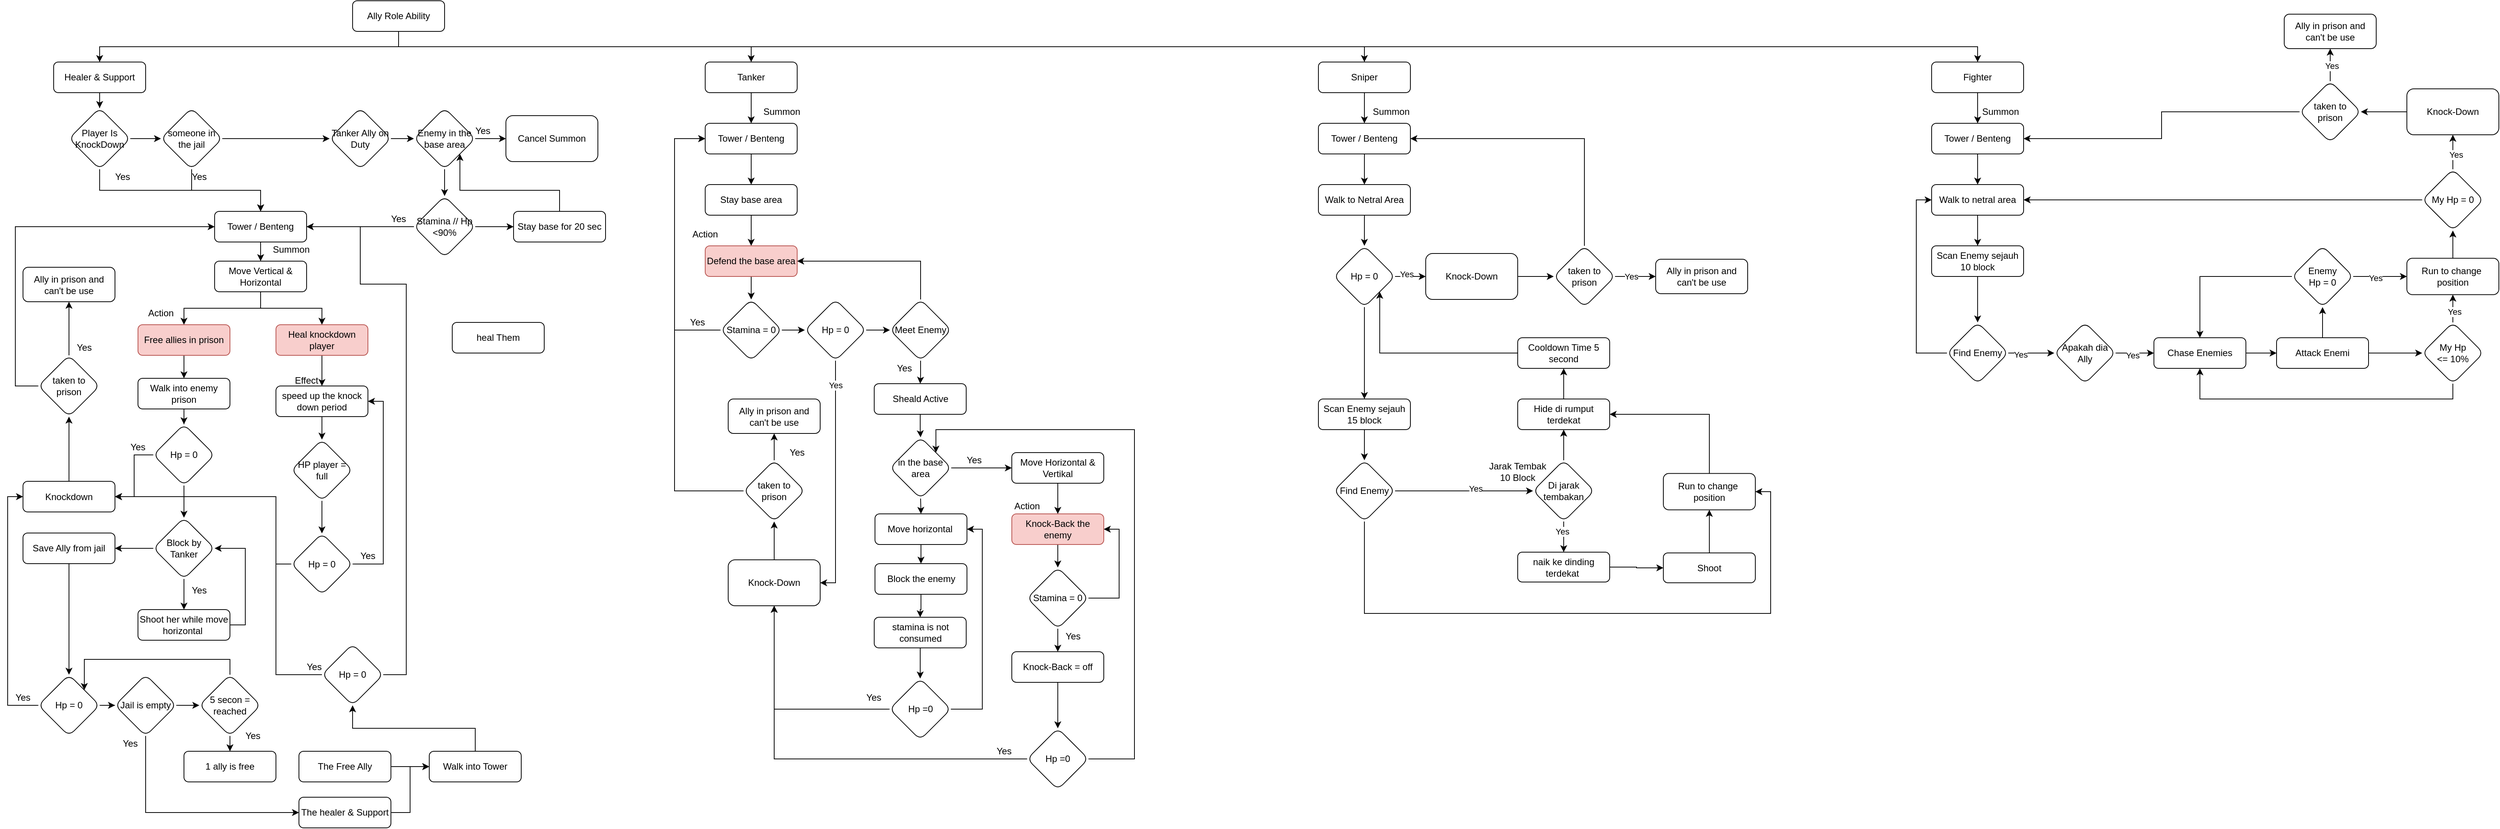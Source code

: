 <mxfile version="21.6.7" type="github">
  <diagram id="C5RBs43oDa-KdzZeNtuy" name="Page-1">
    <mxGraphModel dx="880" dy="456" grid="1" gridSize="10" guides="1" tooltips="1" connect="1" arrows="1" fold="1" page="1" pageScale="1" pageWidth="827" pageHeight="1169" math="0" shadow="0">
      <root>
        <mxCell id="WIyWlLk6GJQsqaUBKTNV-0" />
        <mxCell id="WIyWlLk6GJQsqaUBKTNV-1" parent="WIyWlLk6GJQsqaUBKTNV-0" />
        <mxCell id="djVUYxhhLj313IWxccLk-9" value="" style="edgeStyle=orthogonalEdgeStyle;rounded=0;orthogonalLoop=1;jettySize=auto;html=1;exitX=0.5;exitY=1;exitDx=0;exitDy=0;" parent="WIyWlLk6GJQsqaUBKTNV-1" source="WIyWlLk6GJQsqaUBKTNV-3" target="WIyWlLk6GJQsqaUBKTNV-7" edge="1">
          <mxGeometry relative="1" as="geometry" />
        </mxCell>
        <mxCell id="djVUYxhhLj313IWxccLk-207" style="edgeStyle=orthogonalEdgeStyle;rounded=0;orthogonalLoop=1;jettySize=auto;html=1;exitX=0.5;exitY=1;exitDx=0;exitDy=0;entryX=0.5;entryY=0;entryDx=0;entryDy=0;" parent="WIyWlLk6GJQsqaUBKTNV-1" source="WIyWlLk6GJQsqaUBKTNV-3" target="djVUYxhhLj313IWxccLk-113" edge="1">
          <mxGeometry relative="1" as="geometry" />
        </mxCell>
        <mxCell id="8EJLCelZ47ziq0G31s2w-1" style="edgeStyle=orthogonalEdgeStyle;rounded=0;orthogonalLoop=1;jettySize=auto;html=1;exitX=0.5;exitY=1;exitDx=0;exitDy=0;entryX=0.5;entryY=0;entryDx=0;entryDy=0;" parent="WIyWlLk6GJQsqaUBKTNV-1" source="WIyWlLk6GJQsqaUBKTNV-3" target="8EJLCelZ47ziq0G31s2w-0" edge="1">
          <mxGeometry relative="1" as="geometry" />
        </mxCell>
        <mxCell id="8EJLCelZ47ziq0G31s2w-59" style="edgeStyle=orthogonalEdgeStyle;rounded=0;orthogonalLoop=1;jettySize=auto;html=1;exitX=0.5;exitY=1;exitDx=0;exitDy=0;entryX=0.5;entryY=0;entryDx=0;entryDy=0;" parent="WIyWlLk6GJQsqaUBKTNV-1" source="WIyWlLk6GJQsqaUBKTNV-3" target="8EJLCelZ47ziq0G31s2w-58" edge="1">
          <mxGeometry relative="1" as="geometry" />
        </mxCell>
        <mxCell id="WIyWlLk6GJQsqaUBKTNV-3" value="Ally Role Ability" style="rounded=1;whiteSpace=wrap;html=1;fontSize=12;glass=0;strokeWidth=1;shadow=0;" parent="WIyWlLk6GJQsqaUBKTNV-1" vertex="1">
          <mxGeometry x="460" y="40" width="120" height="40" as="geometry" />
        </mxCell>
        <mxCell id="djVUYxhhLj313IWxccLk-307" style="edgeStyle=orthogonalEdgeStyle;rounded=0;orthogonalLoop=1;jettySize=auto;html=1;exitX=0.5;exitY=1;exitDx=0;exitDy=0;" parent="WIyWlLk6GJQsqaUBKTNV-1" source="WIyWlLk6GJQsqaUBKTNV-7" target="djVUYxhhLj313IWxccLk-250" edge="1">
          <mxGeometry relative="1" as="geometry" />
        </mxCell>
        <mxCell id="WIyWlLk6GJQsqaUBKTNV-7" value="Healer &amp;amp; Support" style="rounded=1;whiteSpace=wrap;html=1;fontSize=12;glass=0;strokeWidth=1;shadow=0;" parent="WIyWlLk6GJQsqaUBKTNV-1" vertex="1">
          <mxGeometry x="70" y="120" width="120" height="40" as="geometry" />
        </mxCell>
        <mxCell id="djVUYxhhLj313IWxccLk-15" value="" style="edgeStyle=orthogonalEdgeStyle;rounded=0;orthogonalLoop=1;jettySize=auto;html=1;" parent="WIyWlLk6GJQsqaUBKTNV-1" source="djVUYxhhLj313IWxccLk-3" target="djVUYxhhLj313IWxccLk-14" edge="1">
          <mxGeometry relative="1" as="geometry" />
        </mxCell>
        <mxCell id="djVUYxhhLj313IWxccLk-3" value="Free allies in prison" style="rounded=1;whiteSpace=wrap;html=1;fontSize=12;glass=0;strokeWidth=1;shadow=0;fillColor=#f8cecc;strokeColor=#b85450;" parent="WIyWlLk6GJQsqaUBKTNV-1" vertex="1">
          <mxGeometry x="180" y="463" width="120" height="40" as="geometry" />
        </mxCell>
        <mxCell id="djVUYxhhLj313IWxccLk-104" value="" style="edgeStyle=orthogonalEdgeStyle;rounded=0;orthogonalLoop=1;jettySize=auto;html=1;" parent="WIyWlLk6GJQsqaUBKTNV-1" source="djVUYxhhLj313IWxccLk-4" target="djVUYxhhLj313IWxccLk-103" edge="1">
          <mxGeometry relative="1" as="geometry" />
        </mxCell>
        <mxCell id="djVUYxhhLj313IWxccLk-4" value="speed up the knock down period" style="rounded=1;whiteSpace=wrap;html=1;fontSize=12;glass=0;strokeWidth=1;shadow=0;" parent="WIyWlLk6GJQsqaUBKTNV-1" vertex="1">
          <mxGeometry x="360" y="543" width="120" height="40" as="geometry" />
        </mxCell>
        <mxCell id="djVUYxhhLj313IWxccLk-5" value="Action" style="text;html=1;strokeColor=none;fillColor=none;align=center;verticalAlign=middle;whiteSpace=wrap;rounded=0;" parent="WIyWlLk6GJQsqaUBKTNV-1" vertex="1">
          <mxGeometry x="180" y="433" width="60" height="30" as="geometry" />
        </mxCell>
        <mxCell id="djVUYxhhLj313IWxccLk-6" value="Effect" style="text;html=1;strokeColor=none;fillColor=none;align=center;verticalAlign=middle;whiteSpace=wrap;rounded=0;" parent="WIyWlLk6GJQsqaUBKTNV-1" vertex="1">
          <mxGeometry x="370" y="521" width="60" height="30" as="geometry" />
        </mxCell>
        <mxCell id="djVUYxhhLj313IWxccLk-8" value="" style="edgeStyle=orthogonalEdgeStyle;rounded=0;orthogonalLoop=1;jettySize=auto;html=1;" parent="WIyWlLk6GJQsqaUBKTNV-1" source="djVUYxhhLj313IWxccLk-7" target="djVUYxhhLj313IWxccLk-4" edge="1">
          <mxGeometry relative="1" as="geometry" />
        </mxCell>
        <mxCell id="djVUYxhhLj313IWxccLk-7" value="Heal knockdown player" style="rounded=1;whiteSpace=wrap;html=1;fontSize=12;glass=0;strokeWidth=1;shadow=0;fillColor=#f8cecc;strokeColor=#b85450;" parent="WIyWlLk6GJQsqaUBKTNV-1" vertex="1">
          <mxGeometry x="360" y="463" width="120" height="40" as="geometry" />
        </mxCell>
        <mxCell id="djVUYxhhLj313IWxccLk-71" value="" style="edgeStyle=orthogonalEdgeStyle;rounded=0;orthogonalLoop=1;jettySize=auto;html=1;" parent="WIyWlLk6GJQsqaUBKTNV-1" source="djVUYxhhLj313IWxccLk-14" target="djVUYxhhLj313IWxccLk-68" edge="1">
          <mxGeometry relative="1" as="geometry" />
        </mxCell>
        <mxCell id="djVUYxhhLj313IWxccLk-14" value="Walk into enemy prison" style="rounded=1;whiteSpace=wrap;html=1;fontSize=12;glass=0;strokeWidth=1;shadow=0;" parent="WIyWlLk6GJQsqaUBKTNV-1" vertex="1">
          <mxGeometry x="180" y="533" width="120" height="40" as="geometry" />
        </mxCell>
        <mxCell id="djVUYxhhLj313IWxccLk-281" style="edgeStyle=orthogonalEdgeStyle;rounded=0;orthogonalLoop=1;jettySize=auto;html=1;exitX=0.5;exitY=1;exitDx=0;exitDy=0;entryX=0.5;entryY=0;entryDx=0;entryDy=0;" parent="WIyWlLk6GJQsqaUBKTNV-1" source="djVUYxhhLj313IWxccLk-23" target="djVUYxhhLj313IWxccLk-41" edge="1">
          <mxGeometry relative="1" as="geometry" />
        </mxCell>
        <mxCell id="djVUYxhhLj313IWxccLk-23" value="Tower / Benteng" style="rounded=1;whiteSpace=wrap;html=1;fontSize=12;glass=0;strokeWidth=1;shadow=0;" parent="WIyWlLk6GJQsqaUBKTNV-1" vertex="1">
          <mxGeometry x="280" y="315" width="120" height="40" as="geometry" />
        </mxCell>
        <mxCell id="djVUYxhhLj313IWxccLk-33" value="Yes" style="text;html=1;strokeColor=none;fillColor=none;align=center;verticalAlign=middle;whiteSpace=wrap;rounded=0;" parent="WIyWlLk6GJQsqaUBKTNV-1" vertex="1">
          <mxGeometry x="150" y="613" width="60" height="20" as="geometry" />
        </mxCell>
        <mxCell id="djVUYxhhLj313IWxccLk-43" style="edgeStyle=orthogonalEdgeStyle;rounded=0;orthogonalLoop=1;jettySize=auto;html=1;exitX=0.5;exitY=1;exitDx=0;exitDy=0;" parent="WIyWlLk6GJQsqaUBKTNV-1" source="djVUYxhhLj313IWxccLk-41" target="djVUYxhhLj313IWxccLk-3" edge="1">
          <mxGeometry relative="1" as="geometry" />
        </mxCell>
        <mxCell id="djVUYxhhLj313IWxccLk-288" style="edgeStyle=orthogonalEdgeStyle;rounded=0;orthogonalLoop=1;jettySize=auto;html=1;exitX=0.5;exitY=1;exitDx=0;exitDy=0;" parent="WIyWlLk6GJQsqaUBKTNV-1" source="djVUYxhhLj313IWxccLk-41" target="djVUYxhhLj313IWxccLk-7" edge="1">
          <mxGeometry relative="1" as="geometry" />
        </mxCell>
        <mxCell id="djVUYxhhLj313IWxccLk-41" value="Move Vertical &amp;amp; Horizontal" style="rounded=1;whiteSpace=wrap;html=1;fontSize=12;glass=0;strokeWidth=1;shadow=0;" parent="WIyWlLk6GJQsqaUBKTNV-1" vertex="1">
          <mxGeometry x="280" y="380" width="120" height="40" as="geometry" />
        </mxCell>
        <mxCell id="djVUYxhhLj313IWxccLk-75" style="edgeStyle=orthogonalEdgeStyle;rounded=0;orthogonalLoop=1;jettySize=auto;html=1;exitX=1;exitY=0.5;exitDx=0;exitDy=0;entryX=1;entryY=0.5;entryDx=0;entryDy=0;" parent="WIyWlLk6GJQsqaUBKTNV-1" source="djVUYxhhLj313IWxccLk-50" target="djVUYxhhLj313IWxccLk-73" edge="1">
          <mxGeometry relative="1" as="geometry" />
        </mxCell>
        <mxCell id="djVUYxhhLj313IWxccLk-50" value="Shoot her while move horizontal&amp;nbsp;" style="rounded=1;whiteSpace=wrap;html=1;fontSize=12;glass=0;strokeWidth=1;shadow=0;" parent="WIyWlLk6GJQsqaUBKTNV-1" vertex="1">
          <mxGeometry x="180" y="835" width="120" height="40" as="geometry" />
        </mxCell>
        <mxCell id="djVUYxhhLj313IWxccLk-52" value="Yes" style="text;html=1;strokeColor=none;fillColor=none;align=center;verticalAlign=middle;whiteSpace=wrap;rounded=0;" parent="WIyWlLk6GJQsqaUBKTNV-1" vertex="1">
          <mxGeometry x="230" y="795" width="60" height="30" as="geometry" />
        </mxCell>
        <mxCell id="djVUYxhhLj313IWxccLk-91" value="" style="edgeStyle=orthogonalEdgeStyle;rounded=0;orthogonalLoop=1;jettySize=auto;html=1;" parent="WIyWlLk6GJQsqaUBKTNV-1" source="djVUYxhhLj313IWxccLk-58" target="djVUYxhhLj313IWxccLk-90" edge="1">
          <mxGeometry relative="1" as="geometry" />
        </mxCell>
        <mxCell id="djVUYxhhLj313IWxccLk-58" value="Save Ally from jail" style="rounded=1;whiteSpace=wrap;html=1;fontSize=12;glass=0;strokeWidth=1;shadow=0;" parent="WIyWlLk6GJQsqaUBKTNV-1" vertex="1">
          <mxGeometry x="30" y="735" width="120" height="40" as="geometry" />
        </mxCell>
        <mxCell id="djVUYxhhLj313IWxccLk-65" value="" style="edgeStyle=orthogonalEdgeStyle;rounded=0;orthogonalLoop=1;jettySize=auto;html=1;" parent="WIyWlLk6GJQsqaUBKTNV-1" source="djVUYxhhLj313IWxccLk-61" target="djVUYxhhLj313IWxccLk-64" edge="1">
          <mxGeometry relative="1" as="geometry" />
        </mxCell>
        <mxCell id="djVUYxhhLj313IWxccLk-61" value="Knockdown" style="rounded=1;whiteSpace=wrap;html=1;fontSize=12;glass=0;strokeWidth=1;shadow=0;" parent="WIyWlLk6GJQsqaUBKTNV-1" vertex="1">
          <mxGeometry x="30" y="667.5" width="120" height="40" as="geometry" />
        </mxCell>
        <mxCell id="djVUYxhhLj313IWxccLk-85" value="" style="edgeStyle=orthogonalEdgeStyle;rounded=0;orthogonalLoop=1;jettySize=auto;html=1;" parent="WIyWlLk6GJQsqaUBKTNV-1" source="djVUYxhhLj313IWxccLk-64" target="djVUYxhhLj313IWxccLk-84" edge="1">
          <mxGeometry relative="1" as="geometry" />
        </mxCell>
        <mxCell id="djVUYxhhLj313IWxccLk-306" style="edgeStyle=orthogonalEdgeStyle;rounded=0;orthogonalLoop=1;jettySize=auto;html=1;exitX=0;exitY=0.5;exitDx=0;exitDy=0;entryX=0;entryY=0.5;entryDx=0;entryDy=0;" parent="WIyWlLk6GJQsqaUBKTNV-1" source="djVUYxhhLj313IWxccLk-64" target="djVUYxhhLj313IWxccLk-23" edge="1">
          <mxGeometry relative="1" as="geometry">
            <Array as="points">
              <mxPoint x="20" y="543" />
              <mxPoint x="20" y="335" />
            </Array>
          </mxGeometry>
        </mxCell>
        <mxCell id="djVUYxhhLj313IWxccLk-64" value="taken to prison" style="rhombus;whiteSpace=wrap;html=1;rounded=1;glass=0;strokeWidth=1;shadow=0;" parent="WIyWlLk6GJQsqaUBKTNV-1" vertex="1">
          <mxGeometry x="50" y="503" width="80" height="80" as="geometry" />
        </mxCell>
        <mxCell id="djVUYxhhLj313IWxccLk-70" value="" style="edgeStyle=orthogonalEdgeStyle;rounded=0;orthogonalLoop=1;jettySize=auto;html=1;" parent="WIyWlLk6GJQsqaUBKTNV-1" source="djVUYxhhLj313IWxccLk-68" target="djVUYxhhLj313IWxccLk-61" edge="1">
          <mxGeometry relative="1" as="geometry" />
        </mxCell>
        <mxCell id="djVUYxhhLj313IWxccLk-78" value="" style="edgeStyle=orthogonalEdgeStyle;rounded=0;orthogonalLoop=1;jettySize=auto;html=1;" parent="WIyWlLk6GJQsqaUBKTNV-1" source="djVUYxhhLj313IWxccLk-68" target="djVUYxhhLj313IWxccLk-73" edge="1">
          <mxGeometry relative="1" as="geometry" />
        </mxCell>
        <mxCell id="djVUYxhhLj313IWxccLk-68" value="Hp = 0" style="rhombus;whiteSpace=wrap;html=1;rounded=1;glass=0;strokeWidth=1;shadow=0;" parent="WIyWlLk6GJQsqaUBKTNV-1" vertex="1">
          <mxGeometry x="200" y="593" width="80" height="80" as="geometry" />
        </mxCell>
        <mxCell id="djVUYxhhLj313IWxccLk-76" value="" style="edgeStyle=orthogonalEdgeStyle;rounded=0;orthogonalLoop=1;jettySize=auto;html=1;" parent="WIyWlLk6GJQsqaUBKTNV-1" source="djVUYxhhLj313IWxccLk-73" target="djVUYxhhLj313IWxccLk-50" edge="1">
          <mxGeometry relative="1" as="geometry" />
        </mxCell>
        <mxCell id="djVUYxhhLj313IWxccLk-77" value="" style="edgeStyle=orthogonalEdgeStyle;rounded=0;orthogonalLoop=1;jettySize=auto;html=1;" parent="WIyWlLk6GJQsqaUBKTNV-1" source="djVUYxhhLj313IWxccLk-73" target="djVUYxhhLj313IWxccLk-58" edge="1">
          <mxGeometry relative="1" as="geometry" />
        </mxCell>
        <mxCell id="djVUYxhhLj313IWxccLk-73" value="Block by Tanker" style="rhombus;whiteSpace=wrap;html=1;rounded=1;glass=0;strokeWidth=1;shadow=0;" parent="WIyWlLk6GJQsqaUBKTNV-1" vertex="1">
          <mxGeometry x="200" y="715" width="80" height="80" as="geometry" />
        </mxCell>
        <mxCell id="djVUYxhhLj313IWxccLk-84" value="Ally in prison and can&#39;t be use" style="whiteSpace=wrap;html=1;rounded=1;glass=0;strokeWidth=1;shadow=0;" parent="WIyWlLk6GJQsqaUBKTNV-1" vertex="1">
          <mxGeometry x="30" y="388" width="120" height="45" as="geometry" />
        </mxCell>
        <mxCell id="djVUYxhhLj313IWxccLk-86" value="Yes" style="text;html=1;strokeColor=none;fillColor=none;align=center;verticalAlign=middle;whiteSpace=wrap;rounded=0;" parent="WIyWlLk6GJQsqaUBKTNV-1" vertex="1">
          <mxGeometry x="80" y="483" width="60" height="20" as="geometry" />
        </mxCell>
        <mxCell id="djVUYxhhLj313IWxccLk-97" style="edgeStyle=orthogonalEdgeStyle;rounded=0;orthogonalLoop=1;jettySize=auto;html=1;exitX=0;exitY=0.5;exitDx=0;exitDy=0;entryX=0;entryY=0.5;entryDx=0;entryDy=0;" parent="WIyWlLk6GJQsqaUBKTNV-1" source="djVUYxhhLj313IWxccLk-90" target="djVUYxhhLj313IWxccLk-61" edge="1">
          <mxGeometry relative="1" as="geometry" />
        </mxCell>
        <mxCell id="djVUYxhhLj313IWxccLk-225" value="" style="edgeStyle=orthogonalEdgeStyle;rounded=0;orthogonalLoop=1;jettySize=auto;html=1;" parent="WIyWlLk6GJQsqaUBKTNV-1" source="djVUYxhhLj313IWxccLk-90" target="djVUYxhhLj313IWxccLk-224" edge="1">
          <mxGeometry relative="1" as="geometry" />
        </mxCell>
        <mxCell id="djVUYxhhLj313IWxccLk-90" value="Hp = 0" style="rhombus;whiteSpace=wrap;html=1;rounded=1;glass=0;strokeWidth=1;shadow=0;" parent="WIyWlLk6GJQsqaUBKTNV-1" vertex="1">
          <mxGeometry x="50" y="920" width="80" height="80" as="geometry" />
        </mxCell>
        <mxCell id="djVUYxhhLj313IWxccLk-95" value="" style="edgeStyle=orthogonalEdgeStyle;rounded=0;orthogonalLoop=1;jettySize=auto;html=1;" parent="WIyWlLk6GJQsqaUBKTNV-1" source="djVUYxhhLj313IWxccLk-92" target="djVUYxhhLj313IWxccLk-94" edge="1">
          <mxGeometry relative="1" as="geometry" />
        </mxCell>
        <mxCell id="djVUYxhhLj313IWxccLk-242" style="edgeStyle=orthogonalEdgeStyle;rounded=0;orthogonalLoop=1;jettySize=auto;html=1;exitX=0.5;exitY=0;exitDx=0;exitDy=0;entryX=1;entryY=0;entryDx=0;entryDy=0;" parent="WIyWlLk6GJQsqaUBKTNV-1" source="djVUYxhhLj313IWxccLk-92" target="djVUYxhhLj313IWxccLk-90" edge="1">
          <mxGeometry relative="1" as="geometry">
            <Array as="points">
              <mxPoint x="300" y="900" />
              <mxPoint x="110" y="900" />
            </Array>
          </mxGeometry>
        </mxCell>
        <mxCell id="djVUYxhhLj313IWxccLk-92" value="5 secon = reached" style="rhombus;whiteSpace=wrap;html=1;rounded=1;glass=0;strokeWidth=1;shadow=0;" parent="WIyWlLk6GJQsqaUBKTNV-1" vertex="1">
          <mxGeometry x="260" y="920" width="80" height="80" as="geometry" />
        </mxCell>
        <mxCell id="djVUYxhhLj313IWxccLk-94" value="1 ally is free" style="whiteSpace=wrap;html=1;rounded=1;glass=0;strokeWidth=1;shadow=0;" parent="WIyWlLk6GJQsqaUBKTNV-1" vertex="1">
          <mxGeometry x="240" y="1020" width="120" height="40" as="geometry" />
        </mxCell>
        <mxCell id="djVUYxhhLj313IWxccLk-98" value="Yes" style="text;html=1;strokeColor=none;fillColor=none;align=center;verticalAlign=middle;whiteSpace=wrap;rounded=0;" parent="WIyWlLk6GJQsqaUBKTNV-1" vertex="1">
          <mxGeometry y="940" width="60" height="20" as="geometry" />
        </mxCell>
        <mxCell id="djVUYxhhLj313IWxccLk-99" value="Yes" style="text;html=1;strokeColor=none;fillColor=none;align=center;verticalAlign=middle;whiteSpace=wrap;rounded=0;" parent="WIyWlLk6GJQsqaUBKTNV-1" vertex="1">
          <mxGeometry x="300" y="990" width="60" height="20" as="geometry" />
        </mxCell>
        <mxCell id="djVUYxhhLj313IWxccLk-110" value="" style="edgeStyle=orthogonalEdgeStyle;rounded=0;orthogonalLoop=1;jettySize=auto;html=1;" parent="WIyWlLk6GJQsqaUBKTNV-1" source="djVUYxhhLj313IWxccLk-103" target="djVUYxhhLj313IWxccLk-109" edge="1">
          <mxGeometry relative="1" as="geometry" />
        </mxCell>
        <mxCell id="djVUYxhhLj313IWxccLk-103" value="HP player = full" style="rhombus;whiteSpace=wrap;html=1;rounded=1;glass=0;strokeWidth=1;shadow=0;" parent="WIyWlLk6GJQsqaUBKTNV-1" vertex="1">
          <mxGeometry x="380" y="613" width="80" height="80" as="geometry" />
        </mxCell>
        <mxCell id="djVUYxhhLj313IWxccLk-257" style="edgeStyle=orthogonalEdgeStyle;rounded=0;orthogonalLoop=1;jettySize=auto;html=1;exitX=1;exitY=0.5;exitDx=0;exitDy=0;entryX=1;entryY=0.5;entryDx=0;entryDy=0;" parent="WIyWlLk6GJQsqaUBKTNV-1" source="djVUYxhhLj313IWxccLk-109" target="djVUYxhhLj313IWxccLk-4" edge="1">
          <mxGeometry relative="1" as="geometry">
            <Array as="points">
              <mxPoint x="500" y="776" />
              <mxPoint x="500" y="563" />
            </Array>
          </mxGeometry>
        </mxCell>
        <mxCell id="djVUYxhhLj313IWxccLk-258" style="edgeStyle=orthogonalEdgeStyle;rounded=0;orthogonalLoop=1;jettySize=auto;html=1;exitX=0;exitY=0.5;exitDx=0;exitDy=0;entryX=1;entryY=0.5;entryDx=0;entryDy=0;" parent="WIyWlLk6GJQsqaUBKTNV-1" source="djVUYxhhLj313IWxccLk-109" target="djVUYxhhLj313IWxccLk-61" edge="1">
          <mxGeometry relative="1" as="geometry">
            <Array as="points">
              <mxPoint x="360" y="776" />
              <mxPoint x="360" y="688" />
            </Array>
          </mxGeometry>
        </mxCell>
        <mxCell id="djVUYxhhLj313IWxccLk-109" value="Hp = 0" style="rhombus;whiteSpace=wrap;html=1;rounded=1;glass=0;strokeWidth=1;shadow=0;" parent="WIyWlLk6GJQsqaUBKTNV-1" vertex="1">
          <mxGeometry x="380" y="735.5" width="80" height="80" as="geometry" />
        </mxCell>
        <mxCell id="djVUYxhhLj313IWxccLk-115" value="" style="edgeStyle=orthogonalEdgeStyle;rounded=0;orthogonalLoop=1;jettySize=auto;html=1;" parent="WIyWlLk6GJQsqaUBKTNV-1" source="djVUYxhhLj313IWxccLk-113" target="djVUYxhhLj313IWxccLk-114" edge="1">
          <mxGeometry relative="1" as="geometry" />
        </mxCell>
        <mxCell id="djVUYxhhLj313IWxccLk-113" value="Tanker" style="rounded=1;whiteSpace=wrap;html=1;fontSize=12;glass=0;strokeWidth=1;shadow=0;" parent="WIyWlLk6GJQsqaUBKTNV-1" vertex="1">
          <mxGeometry x="920" y="120" width="120" height="40" as="geometry" />
        </mxCell>
        <mxCell id="djVUYxhhLj313IWxccLk-117" value="" style="edgeStyle=orthogonalEdgeStyle;rounded=0;orthogonalLoop=1;jettySize=auto;html=1;" parent="WIyWlLk6GJQsqaUBKTNV-1" source="djVUYxhhLj313IWxccLk-114" target="djVUYxhhLj313IWxccLk-116" edge="1">
          <mxGeometry relative="1" as="geometry" />
        </mxCell>
        <mxCell id="djVUYxhhLj313IWxccLk-114" value="Tower / Benteng" style="rounded=1;whiteSpace=wrap;html=1;fontSize=12;glass=0;strokeWidth=1;shadow=0;" parent="WIyWlLk6GJQsqaUBKTNV-1" vertex="1">
          <mxGeometry x="920" y="200" width="120" height="40" as="geometry" />
        </mxCell>
        <mxCell id="djVUYxhhLj313IWxccLk-122" value="" style="edgeStyle=orthogonalEdgeStyle;rounded=0;orthogonalLoop=1;jettySize=auto;html=1;" parent="WIyWlLk6GJQsqaUBKTNV-1" source="djVUYxhhLj313IWxccLk-116" target="djVUYxhhLj313IWxccLk-121" edge="1">
          <mxGeometry relative="1" as="geometry" />
        </mxCell>
        <mxCell id="djVUYxhhLj313IWxccLk-116" value="Stay base area" style="rounded=1;whiteSpace=wrap;html=1;fontSize=12;glass=0;strokeWidth=1;shadow=0;" parent="WIyWlLk6GJQsqaUBKTNV-1" vertex="1">
          <mxGeometry x="920" y="280" width="120" height="40" as="geometry" />
        </mxCell>
        <mxCell id="djVUYxhhLj313IWxccLk-118" value="Summon" style="text;html=1;strokeColor=none;fillColor=none;align=center;verticalAlign=middle;whiteSpace=wrap;rounded=0;" parent="WIyWlLk6GJQsqaUBKTNV-1" vertex="1">
          <mxGeometry x="350" y="350" width="60" height="30" as="geometry" />
        </mxCell>
        <mxCell id="djVUYxhhLj313IWxccLk-119" value="Summon" style="text;html=1;strokeColor=none;fillColor=none;align=center;verticalAlign=middle;whiteSpace=wrap;rounded=0;" parent="WIyWlLk6GJQsqaUBKTNV-1" vertex="1">
          <mxGeometry x="990" y="170" width="60" height="30" as="geometry" />
        </mxCell>
        <mxCell id="djVUYxhhLj313IWxccLk-120" value="Action" style="text;html=1;strokeColor=none;fillColor=none;align=center;verticalAlign=middle;whiteSpace=wrap;rounded=0;" parent="WIyWlLk6GJQsqaUBKTNV-1" vertex="1">
          <mxGeometry x="890" y="330" width="60" height="30" as="geometry" />
        </mxCell>
        <mxCell id="djVUYxhhLj313IWxccLk-147" value="" style="edgeStyle=orthogonalEdgeStyle;rounded=0;orthogonalLoop=1;jettySize=auto;html=1;" parent="WIyWlLk6GJQsqaUBKTNV-1" source="djVUYxhhLj313IWxccLk-121" target="djVUYxhhLj313IWxccLk-125" edge="1">
          <mxGeometry relative="1" as="geometry" />
        </mxCell>
        <mxCell id="djVUYxhhLj313IWxccLk-121" value="Defend the base area" style="rounded=1;whiteSpace=wrap;html=1;fontSize=12;glass=0;strokeWidth=1;shadow=0;fillColor=#f8cecc;strokeColor=#b85450;" parent="WIyWlLk6GJQsqaUBKTNV-1" vertex="1">
          <mxGeometry x="920" y="360" width="120" height="40" as="geometry" />
        </mxCell>
        <mxCell id="djVUYxhhLj313IWxccLk-128" style="edgeStyle=orthogonalEdgeStyle;rounded=0;orthogonalLoop=1;jettySize=auto;html=1;exitX=0;exitY=0.5;exitDx=0;exitDy=0;entryX=0;entryY=0.5;entryDx=0;entryDy=0;" parent="WIyWlLk6GJQsqaUBKTNV-1" source="djVUYxhhLj313IWxccLk-125" target="djVUYxhhLj313IWxccLk-114" edge="1">
          <mxGeometry relative="1" as="geometry">
            <Array as="points">
              <mxPoint x="880" y="470" />
              <mxPoint x="880" y="220" />
            </Array>
          </mxGeometry>
        </mxCell>
        <mxCell id="djVUYxhhLj313IWxccLk-131" value="" style="edgeStyle=orthogonalEdgeStyle;rounded=0;orthogonalLoop=1;jettySize=auto;html=1;" parent="WIyWlLk6GJQsqaUBKTNV-1" source="djVUYxhhLj313IWxccLk-125" target="djVUYxhhLj313IWxccLk-130" edge="1">
          <mxGeometry relative="1" as="geometry" />
        </mxCell>
        <mxCell id="djVUYxhhLj313IWxccLk-125" value="Stamina = 0" style="rhombus;whiteSpace=wrap;html=1;rounded=1;glass=0;strokeWidth=1;shadow=0;" parent="WIyWlLk6GJQsqaUBKTNV-1" vertex="1">
          <mxGeometry x="940" y="430" width="80" height="80" as="geometry" />
        </mxCell>
        <mxCell id="djVUYxhhLj313IWxccLk-129" value="Yes" style="text;html=1;strokeColor=none;fillColor=none;align=center;verticalAlign=middle;whiteSpace=wrap;rounded=0;" parent="WIyWlLk6GJQsqaUBKTNV-1" vertex="1">
          <mxGeometry x="880" y="450" width="60" height="20" as="geometry" />
        </mxCell>
        <mxCell id="djVUYxhhLj313IWxccLk-142" value="" style="edgeStyle=orthogonalEdgeStyle;rounded=0;orthogonalLoop=1;jettySize=auto;html=1;" parent="WIyWlLk6GJQsqaUBKTNV-1" source="djVUYxhhLj313IWxccLk-130" target="djVUYxhhLj313IWxccLk-134" edge="1">
          <mxGeometry relative="1" as="geometry" />
        </mxCell>
        <mxCell id="8EJLCelZ47ziq0G31s2w-81" style="edgeStyle=orthogonalEdgeStyle;rounded=0;orthogonalLoop=1;jettySize=auto;html=1;exitX=0.5;exitY=1;exitDx=0;exitDy=0;entryX=1;entryY=0.5;entryDx=0;entryDy=0;" parent="WIyWlLk6GJQsqaUBKTNV-1" source="djVUYxhhLj313IWxccLk-130" target="djVUYxhhLj313IWxccLk-168" edge="1">
          <mxGeometry relative="1" as="geometry" />
        </mxCell>
        <mxCell id="8EJLCelZ47ziq0G31s2w-82" value="Yes" style="edgeLabel;html=1;align=center;verticalAlign=middle;resizable=0;points=[];" parent="8EJLCelZ47ziq0G31s2w-81" vertex="1" connectable="0">
          <mxGeometry x="-0.797" relative="1" as="geometry">
            <mxPoint as="offset" />
          </mxGeometry>
        </mxCell>
        <mxCell id="djVUYxhhLj313IWxccLk-130" value="Hp = 0" style="rhombus;whiteSpace=wrap;html=1;rounded=1;glass=0;strokeWidth=1;shadow=0;" parent="WIyWlLk6GJQsqaUBKTNV-1" vertex="1">
          <mxGeometry x="1050" y="430" width="80" height="80" as="geometry" />
        </mxCell>
        <mxCell id="djVUYxhhLj313IWxccLk-151" style="edgeStyle=orthogonalEdgeStyle;rounded=0;orthogonalLoop=1;jettySize=auto;html=1;exitX=0.5;exitY=0;exitDx=0;exitDy=0;entryX=1;entryY=0.5;entryDx=0;entryDy=0;" parent="WIyWlLk6GJQsqaUBKTNV-1" source="djVUYxhhLj313IWxccLk-134" target="djVUYxhhLj313IWxccLk-121" edge="1">
          <mxGeometry relative="1" as="geometry" />
        </mxCell>
        <mxCell id="djVUYxhhLj313IWxccLk-203" style="edgeStyle=orthogonalEdgeStyle;rounded=0;orthogonalLoop=1;jettySize=auto;html=1;exitX=0.5;exitY=1;exitDx=0;exitDy=0;" parent="WIyWlLk6GJQsqaUBKTNV-1" source="djVUYxhhLj313IWxccLk-134" target="djVUYxhhLj313IWxccLk-202" edge="1">
          <mxGeometry relative="1" as="geometry" />
        </mxCell>
        <mxCell id="djVUYxhhLj313IWxccLk-134" value="Meet Enemy" style="rhombus;whiteSpace=wrap;html=1;rounded=1;glass=0;strokeWidth=1;shadow=0;" parent="WIyWlLk6GJQsqaUBKTNV-1" vertex="1">
          <mxGeometry x="1161" y="430" width="80" height="80" as="geometry" />
        </mxCell>
        <mxCell id="djVUYxhhLj313IWxccLk-141" value="" style="edgeStyle=orthogonalEdgeStyle;rounded=0;orthogonalLoop=1;jettySize=auto;html=1;" parent="WIyWlLk6GJQsqaUBKTNV-1" source="djVUYxhhLj313IWxccLk-137" target="djVUYxhhLj313IWxccLk-140" edge="1">
          <mxGeometry relative="1" as="geometry" />
        </mxCell>
        <mxCell id="djVUYxhhLj313IWxccLk-137" value="Move horizontal&amp;nbsp;" style="whiteSpace=wrap;html=1;rounded=1;glass=0;strokeWidth=1;shadow=0;" parent="WIyWlLk6GJQsqaUBKTNV-1" vertex="1">
          <mxGeometry x="1141.5" y="710" width="120" height="40" as="geometry" />
        </mxCell>
        <mxCell id="djVUYxhhLj313IWxccLk-165" value="" style="edgeStyle=orthogonalEdgeStyle;rounded=0;orthogonalLoop=1;jettySize=auto;html=1;" parent="WIyWlLk6GJQsqaUBKTNV-1" source="djVUYxhhLj313IWxccLk-140" target="djVUYxhhLj313IWxccLk-164" edge="1">
          <mxGeometry relative="1" as="geometry" />
        </mxCell>
        <mxCell id="djVUYxhhLj313IWxccLk-140" value="Block the enemy" style="whiteSpace=wrap;html=1;rounded=1;glass=0;strokeWidth=1;shadow=0;" parent="WIyWlLk6GJQsqaUBKTNV-1" vertex="1">
          <mxGeometry x="1141.5" y="775" width="120" height="40" as="geometry" />
        </mxCell>
        <mxCell id="djVUYxhhLj313IWxccLk-187" value="" style="edgeStyle=orthogonalEdgeStyle;rounded=0;orthogonalLoop=1;jettySize=auto;html=1;" parent="WIyWlLk6GJQsqaUBKTNV-1" source="djVUYxhhLj313IWxccLk-157" target="djVUYxhhLj313IWxccLk-186" edge="1">
          <mxGeometry relative="1" as="geometry" />
        </mxCell>
        <mxCell id="djVUYxhhLj313IWxccLk-157" value="Knock-Back the enemy" style="whiteSpace=wrap;html=1;rounded=1;glass=0;strokeWidth=1;shadow=0;fillColor=#f8cecc;strokeColor=#b85450;" parent="WIyWlLk6GJQsqaUBKTNV-1" vertex="1">
          <mxGeometry x="1320" y="710" width="120" height="40" as="geometry" />
        </mxCell>
        <mxCell id="djVUYxhhLj313IWxccLk-159" value="Action" style="text;html=1;strokeColor=none;fillColor=none;align=center;verticalAlign=middle;whiteSpace=wrap;rounded=0;" parent="WIyWlLk6GJQsqaUBKTNV-1" vertex="1">
          <mxGeometry x="1310" y="685" width="60" height="30" as="geometry" />
        </mxCell>
        <mxCell id="djVUYxhhLj313IWxccLk-160" value="Yes" style="text;html=1;strokeColor=none;fillColor=none;align=center;verticalAlign=middle;whiteSpace=wrap;rounded=0;" parent="WIyWlLk6GJQsqaUBKTNV-1" vertex="1">
          <mxGeometry x="1241" y="630" width="60" height="20" as="geometry" />
        </mxCell>
        <mxCell id="djVUYxhhLj313IWxccLk-167" value="" style="edgeStyle=orthogonalEdgeStyle;rounded=0;orthogonalLoop=1;jettySize=auto;html=1;" parent="WIyWlLk6GJQsqaUBKTNV-1" source="djVUYxhhLj313IWxccLk-164" target="djVUYxhhLj313IWxccLk-166" edge="1">
          <mxGeometry relative="1" as="geometry" />
        </mxCell>
        <mxCell id="djVUYxhhLj313IWxccLk-164" value="stamina is not consumed" style="whiteSpace=wrap;html=1;rounded=1;glass=0;strokeWidth=1;shadow=0;" parent="WIyWlLk6GJQsqaUBKTNV-1" vertex="1">
          <mxGeometry x="1140.5" y="845" width="120" height="40" as="geometry" />
        </mxCell>
        <mxCell id="djVUYxhhLj313IWxccLk-169" value="" style="edgeStyle=orthogonalEdgeStyle;rounded=0;orthogonalLoop=1;jettySize=auto;html=1;" parent="WIyWlLk6GJQsqaUBKTNV-1" source="djVUYxhhLj313IWxccLk-166" target="djVUYxhhLj313IWxccLk-168" edge="1">
          <mxGeometry relative="1" as="geometry" />
        </mxCell>
        <mxCell id="djVUYxhhLj313IWxccLk-177" style="edgeStyle=orthogonalEdgeStyle;rounded=0;orthogonalLoop=1;jettySize=auto;html=1;exitX=1;exitY=0.5;exitDx=0;exitDy=0;entryX=1;entryY=0.5;entryDx=0;entryDy=0;" parent="WIyWlLk6GJQsqaUBKTNV-1" source="djVUYxhhLj313IWxccLk-166" target="djVUYxhhLj313IWxccLk-137" edge="1">
          <mxGeometry relative="1" as="geometry" />
        </mxCell>
        <mxCell id="djVUYxhhLj313IWxccLk-166" value="Hp =0" style="rhombus;whiteSpace=wrap;html=1;rounded=1;glass=0;strokeWidth=1;shadow=0;" parent="WIyWlLk6GJQsqaUBKTNV-1" vertex="1">
          <mxGeometry x="1160.5" y="925" width="80" height="80" as="geometry" />
        </mxCell>
        <mxCell id="djVUYxhhLj313IWxccLk-173" value="" style="edgeStyle=orthogonalEdgeStyle;rounded=0;orthogonalLoop=1;jettySize=auto;html=1;" parent="WIyWlLk6GJQsqaUBKTNV-1" source="djVUYxhhLj313IWxccLk-168" target="djVUYxhhLj313IWxccLk-171" edge="1">
          <mxGeometry relative="1" as="geometry" />
        </mxCell>
        <mxCell id="djVUYxhhLj313IWxccLk-168" value="Knock-Down" style="whiteSpace=wrap;html=1;rounded=1;glass=0;strokeWidth=1;shadow=0;" parent="WIyWlLk6GJQsqaUBKTNV-1" vertex="1">
          <mxGeometry x="950" y="770" width="120" height="60" as="geometry" />
        </mxCell>
        <mxCell id="djVUYxhhLj313IWxccLk-170" value="Ally in prison and can&#39;t be use" style="whiteSpace=wrap;html=1;rounded=1;glass=0;strokeWidth=1;shadow=0;" parent="WIyWlLk6GJQsqaUBKTNV-1" vertex="1">
          <mxGeometry x="950" y="560" width="120" height="45" as="geometry" />
        </mxCell>
        <mxCell id="djVUYxhhLj313IWxccLk-174" value="" style="edgeStyle=orthogonalEdgeStyle;rounded=0;orthogonalLoop=1;jettySize=auto;html=1;" parent="WIyWlLk6GJQsqaUBKTNV-1" source="djVUYxhhLj313IWxccLk-171" target="djVUYxhhLj313IWxccLk-170" edge="1">
          <mxGeometry relative="1" as="geometry" />
        </mxCell>
        <mxCell id="djVUYxhhLj313IWxccLk-176" style="edgeStyle=orthogonalEdgeStyle;rounded=0;orthogonalLoop=1;jettySize=auto;html=1;exitX=0;exitY=0.5;exitDx=0;exitDy=0;entryX=0;entryY=0.5;entryDx=0;entryDy=0;" parent="WIyWlLk6GJQsqaUBKTNV-1" source="djVUYxhhLj313IWxccLk-171" target="djVUYxhhLj313IWxccLk-114" edge="1">
          <mxGeometry relative="1" as="geometry">
            <Array as="points">
              <mxPoint x="880" y="680" />
              <mxPoint x="880" y="220" />
            </Array>
          </mxGeometry>
        </mxCell>
        <mxCell id="djVUYxhhLj313IWxccLk-171" value="taken to prison" style="rhombus;whiteSpace=wrap;html=1;rounded=1;glass=0;strokeWidth=1;shadow=0;" parent="WIyWlLk6GJQsqaUBKTNV-1" vertex="1">
          <mxGeometry x="970" y="640" width="80" height="80" as="geometry" />
        </mxCell>
        <mxCell id="djVUYxhhLj313IWxccLk-172" value="Yes" style="text;html=1;strokeColor=none;fillColor=none;align=center;verticalAlign=middle;whiteSpace=wrap;rounded=0;" parent="WIyWlLk6GJQsqaUBKTNV-1" vertex="1">
          <mxGeometry x="1010" y="620" width="60" height="20" as="geometry" />
        </mxCell>
        <mxCell id="djVUYxhhLj313IWxccLk-181" style="edgeStyle=orthogonalEdgeStyle;rounded=0;orthogonalLoop=1;jettySize=auto;html=1;exitX=0.5;exitY=1;exitDx=0;exitDy=0;entryX=0.5;entryY=0;entryDx=0;entryDy=0;" parent="WIyWlLk6GJQsqaUBKTNV-1" source="djVUYxhhLj313IWxccLk-178" target="djVUYxhhLj313IWxccLk-137" edge="1">
          <mxGeometry relative="1" as="geometry" />
        </mxCell>
        <mxCell id="djVUYxhhLj313IWxccLk-183" value="" style="edgeStyle=orthogonalEdgeStyle;rounded=0;orthogonalLoop=1;jettySize=auto;html=1;" parent="WIyWlLk6GJQsqaUBKTNV-1" source="djVUYxhhLj313IWxccLk-178" target="djVUYxhhLj313IWxccLk-182" edge="1">
          <mxGeometry relative="1" as="geometry" />
        </mxCell>
        <mxCell id="djVUYxhhLj313IWxccLk-178" value="in the base area" style="rhombus;whiteSpace=wrap;html=1;rounded=1;glass=0;strokeWidth=1;shadow=0;" parent="WIyWlLk6GJQsqaUBKTNV-1" vertex="1">
          <mxGeometry x="1161" y="610" width="80" height="80" as="geometry" />
        </mxCell>
        <mxCell id="djVUYxhhLj313IWxccLk-185" value="" style="edgeStyle=orthogonalEdgeStyle;rounded=0;orthogonalLoop=1;jettySize=auto;html=1;" parent="WIyWlLk6GJQsqaUBKTNV-1" source="djVUYxhhLj313IWxccLk-182" target="djVUYxhhLj313IWxccLk-157" edge="1">
          <mxGeometry relative="1" as="geometry" />
        </mxCell>
        <mxCell id="djVUYxhhLj313IWxccLk-182" value="Move Horizontal &amp;amp; Vertikal" style="whiteSpace=wrap;html=1;rounded=1;glass=0;strokeWidth=1;shadow=0;" parent="WIyWlLk6GJQsqaUBKTNV-1" vertex="1">
          <mxGeometry x="1320" y="630" width="120" height="40" as="geometry" />
        </mxCell>
        <mxCell id="djVUYxhhLj313IWxccLk-184" value="Yes" style="text;html=1;strokeColor=none;fillColor=none;align=center;verticalAlign=middle;whiteSpace=wrap;rounded=0;" parent="WIyWlLk6GJQsqaUBKTNV-1" vertex="1">
          <mxGeometry x="1150" y="510" width="60" height="20" as="geometry" />
        </mxCell>
        <mxCell id="djVUYxhhLj313IWxccLk-188" style="edgeStyle=orthogonalEdgeStyle;rounded=0;orthogonalLoop=1;jettySize=auto;html=1;exitX=1;exitY=0.5;exitDx=0;exitDy=0;entryX=1;entryY=0.5;entryDx=0;entryDy=0;" parent="WIyWlLk6GJQsqaUBKTNV-1" source="djVUYxhhLj313IWxccLk-186" target="djVUYxhhLj313IWxccLk-157" edge="1">
          <mxGeometry relative="1" as="geometry">
            <Array as="points">
              <mxPoint x="1460" y="820" />
              <mxPoint x="1460" y="730" />
            </Array>
          </mxGeometry>
        </mxCell>
        <mxCell id="djVUYxhhLj313IWxccLk-190" value="" style="edgeStyle=orthogonalEdgeStyle;rounded=0;orthogonalLoop=1;jettySize=auto;html=1;" parent="WIyWlLk6GJQsqaUBKTNV-1" source="djVUYxhhLj313IWxccLk-186" target="djVUYxhhLj313IWxccLk-189" edge="1">
          <mxGeometry relative="1" as="geometry" />
        </mxCell>
        <mxCell id="djVUYxhhLj313IWxccLk-186" value="Stamina = 0" style="rhombus;whiteSpace=wrap;html=1;rounded=1;glass=0;strokeWidth=1;shadow=0;" parent="WIyWlLk6GJQsqaUBKTNV-1" vertex="1">
          <mxGeometry x="1340" y="780" width="80" height="80" as="geometry" />
        </mxCell>
        <mxCell id="djVUYxhhLj313IWxccLk-196" value="" style="edgeStyle=orthogonalEdgeStyle;rounded=0;orthogonalLoop=1;jettySize=auto;html=1;" parent="WIyWlLk6GJQsqaUBKTNV-1" source="djVUYxhhLj313IWxccLk-189" target="djVUYxhhLj313IWxccLk-195" edge="1">
          <mxGeometry relative="1" as="geometry" />
        </mxCell>
        <mxCell id="djVUYxhhLj313IWxccLk-189" value="Knock-Back = off" style="whiteSpace=wrap;html=1;rounded=1;glass=0;strokeWidth=1;shadow=0;" parent="WIyWlLk6GJQsqaUBKTNV-1" vertex="1">
          <mxGeometry x="1320" y="890" width="120" height="40" as="geometry" />
        </mxCell>
        <mxCell id="djVUYxhhLj313IWxccLk-191" value="Yes" style="text;html=1;strokeColor=none;fillColor=none;align=center;verticalAlign=middle;whiteSpace=wrap;rounded=0;" parent="WIyWlLk6GJQsqaUBKTNV-1" vertex="1">
          <mxGeometry x="1370" y="860" width="60" height="20" as="geometry" />
        </mxCell>
        <mxCell id="djVUYxhhLj313IWxccLk-193" value="Yes" style="text;html=1;strokeColor=none;fillColor=none;align=center;verticalAlign=middle;whiteSpace=wrap;rounded=0;" parent="WIyWlLk6GJQsqaUBKTNV-1" vertex="1">
          <mxGeometry x="1110" y="940" width="60" height="20" as="geometry" />
        </mxCell>
        <mxCell id="djVUYxhhLj313IWxccLk-197" style="edgeStyle=orthogonalEdgeStyle;rounded=0;orthogonalLoop=1;jettySize=auto;html=1;exitX=0;exitY=0.5;exitDx=0;exitDy=0;entryX=0.5;entryY=1;entryDx=0;entryDy=0;" parent="WIyWlLk6GJQsqaUBKTNV-1" source="djVUYxhhLj313IWxccLk-195" target="djVUYxhhLj313IWxccLk-168" edge="1">
          <mxGeometry relative="1" as="geometry" />
        </mxCell>
        <mxCell id="djVUYxhhLj313IWxccLk-206" style="edgeStyle=orthogonalEdgeStyle;rounded=0;orthogonalLoop=1;jettySize=auto;html=1;exitX=1;exitY=0.5;exitDx=0;exitDy=0;entryX=1;entryY=0;entryDx=0;entryDy=0;" parent="WIyWlLk6GJQsqaUBKTNV-1" source="djVUYxhhLj313IWxccLk-195" target="djVUYxhhLj313IWxccLk-178" edge="1">
          <mxGeometry relative="1" as="geometry">
            <Array as="points">
              <mxPoint x="1480" y="1030" />
              <mxPoint x="1480" y="600" />
              <mxPoint x="1221" y="600" />
            </Array>
          </mxGeometry>
        </mxCell>
        <mxCell id="djVUYxhhLj313IWxccLk-195" value="Hp =0" style="rhombus;whiteSpace=wrap;html=1;rounded=1;glass=0;strokeWidth=1;shadow=0;" parent="WIyWlLk6GJQsqaUBKTNV-1" vertex="1">
          <mxGeometry x="1340" y="990" width="80" height="80" as="geometry" />
        </mxCell>
        <mxCell id="djVUYxhhLj313IWxccLk-198" value="Yes" style="text;html=1;strokeColor=none;fillColor=none;align=center;verticalAlign=middle;whiteSpace=wrap;rounded=0;" parent="WIyWlLk6GJQsqaUBKTNV-1" vertex="1">
          <mxGeometry x="1280" y="1010" width="60" height="20" as="geometry" />
        </mxCell>
        <mxCell id="djVUYxhhLj313IWxccLk-204" value="" style="edgeStyle=orthogonalEdgeStyle;rounded=0;orthogonalLoop=1;jettySize=auto;html=1;" parent="WIyWlLk6GJQsqaUBKTNV-1" source="djVUYxhhLj313IWxccLk-202" target="djVUYxhhLj313IWxccLk-178" edge="1">
          <mxGeometry relative="1" as="geometry" />
        </mxCell>
        <mxCell id="djVUYxhhLj313IWxccLk-202" value="Sheald Active" style="whiteSpace=wrap;html=1;rounded=1;glass=0;strokeWidth=1;shadow=0;" parent="WIyWlLk6GJQsqaUBKTNV-1" vertex="1">
          <mxGeometry x="1140.5" y="540" width="120" height="40" as="geometry" />
        </mxCell>
        <mxCell id="djVUYxhhLj313IWxccLk-229" style="edgeStyle=orthogonalEdgeStyle;rounded=0;orthogonalLoop=1;jettySize=auto;html=1;exitX=1;exitY=0.5;exitDx=0;exitDy=0;entryX=0;entryY=0.5;entryDx=0;entryDy=0;" parent="WIyWlLk6GJQsqaUBKTNV-1" source="djVUYxhhLj313IWxccLk-208" target="djVUYxhhLj313IWxccLk-217" edge="1">
          <mxGeometry relative="1" as="geometry" />
        </mxCell>
        <mxCell id="djVUYxhhLj313IWxccLk-208" value="The Free Ally" style="whiteSpace=wrap;html=1;rounded=1;glass=0;strokeWidth=1;shadow=0;" parent="WIyWlLk6GJQsqaUBKTNV-1" vertex="1">
          <mxGeometry x="390" y="1020" width="120" height="40" as="geometry" />
        </mxCell>
        <mxCell id="djVUYxhhLj313IWxccLk-228" style="edgeStyle=orthogonalEdgeStyle;rounded=0;orthogonalLoop=1;jettySize=auto;html=1;exitX=1;exitY=0.5;exitDx=0;exitDy=0;entryX=0;entryY=0.5;entryDx=0;entryDy=0;" parent="WIyWlLk6GJQsqaUBKTNV-1" source="djVUYxhhLj313IWxccLk-210" target="djVUYxhhLj313IWxccLk-217" edge="1">
          <mxGeometry relative="1" as="geometry" />
        </mxCell>
        <mxCell id="djVUYxhhLj313IWxccLk-210" value="The healer &amp;amp; Support" style="whiteSpace=wrap;html=1;rounded=1;glass=0;strokeWidth=1;shadow=0;" parent="WIyWlLk6GJQsqaUBKTNV-1" vertex="1">
          <mxGeometry x="390" y="1080" width="120" height="40" as="geometry" />
        </mxCell>
        <mxCell id="djVUYxhhLj313IWxccLk-297" style="edgeStyle=orthogonalEdgeStyle;rounded=0;orthogonalLoop=1;jettySize=auto;html=1;exitX=0.5;exitY=0;exitDx=0;exitDy=0;entryX=0.5;entryY=1;entryDx=0;entryDy=0;" parent="WIyWlLk6GJQsqaUBKTNV-1" source="djVUYxhhLj313IWxccLk-217" target="djVUYxhhLj313IWxccLk-230" edge="1">
          <mxGeometry relative="1" as="geometry" />
        </mxCell>
        <mxCell id="djVUYxhhLj313IWxccLk-217" value="Walk into Tower" style="whiteSpace=wrap;html=1;rounded=1;glass=0;strokeWidth=1;shadow=0;" parent="WIyWlLk6GJQsqaUBKTNV-1" vertex="1">
          <mxGeometry x="560" y="1020" width="120" height="40" as="geometry" />
        </mxCell>
        <mxCell id="djVUYxhhLj313IWxccLk-240" style="edgeStyle=orthogonalEdgeStyle;rounded=0;orthogonalLoop=1;jettySize=auto;html=1;exitX=1;exitY=0.5;exitDx=0;exitDy=0;entryX=0;entryY=0.5;entryDx=0;entryDy=0;" parent="WIyWlLk6GJQsqaUBKTNV-1" source="djVUYxhhLj313IWxccLk-224" target="djVUYxhhLj313IWxccLk-92" edge="1">
          <mxGeometry relative="1" as="geometry" />
        </mxCell>
        <mxCell id="djVUYxhhLj313IWxccLk-241" style="edgeStyle=orthogonalEdgeStyle;rounded=0;orthogonalLoop=1;jettySize=auto;html=1;exitX=0.5;exitY=1;exitDx=0;exitDy=0;entryX=0;entryY=0.5;entryDx=0;entryDy=0;" parent="WIyWlLk6GJQsqaUBKTNV-1" source="djVUYxhhLj313IWxccLk-224" target="djVUYxhhLj313IWxccLk-210" edge="1">
          <mxGeometry relative="1" as="geometry" />
        </mxCell>
        <mxCell id="djVUYxhhLj313IWxccLk-224" value="Jail is empty" style="rhombus;whiteSpace=wrap;html=1;rounded=1;glass=0;strokeWidth=1;shadow=0;" parent="WIyWlLk6GJQsqaUBKTNV-1" vertex="1">
          <mxGeometry x="150" y="920" width="80" height="80" as="geometry" />
        </mxCell>
        <mxCell id="djVUYxhhLj313IWxccLk-234" style="edgeStyle=orthogonalEdgeStyle;rounded=0;orthogonalLoop=1;jettySize=auto;html=1;exitX=0;exitY=0.5;exitDx=0;exitDy=0;entryX=1;entryY=0.5;entryDx=0;entryDy=0;" parent="WIyWlLk6GJQsqaUBKTNV-1" source="djVUYxhhLj313IWxccLk-230" target="djVUYxhhLj313IWxccLk-61" edge="1">
          <mxGeometry relative="1" as="geometry">
            <Array as="points">
              <mxPoint x="360" y="920" />
              <mxPoint x="360" y="688" />
            </Array>
          </mxGeometry>
        </mxCell>
        <mxCell id="djVUYxhhLj313IWxccLk-239" style="edgeStyle=orthogonalEdgeStyle;rounded=0;orthogonalLoop=1;jettySize=auto;html=1;exitX=1;exitY=0.5;exitDx=0;exitDy=0;entryX=1;entryY=0.5;entryDx=0;entryDy=0;" parent="WIyWlLk6GJQsqaUBKTNV-1" source="djVUYxhhLj313IWxccLk-230" target="djVUYxhhLj313IWxccLk-23" edge="1">
          <mxGeometry relative="1" as="geometry">
            <Array as="points">
              <mxPoint x="530" y="920" />
              <mxPoint x="530" y="410" />
              <mxPoint x="470" y="410" />
              <mxPoint x="470" y="335" />
            </Array>
          </mxGeometry>
        </mxCell>
        <mxCell id="djVUYxhhLj313IWxccLk-230" value="Hp = 0" style="rhombus;whiteSpace=wrap;html=1;rounded=1;glass=0;strokeWidth=1;shadow=0;" parent="WIyWlLk6GJQsqaUBKTNV-1" vertex="1">
          <mxGeometry x="420" y="880" width="80" height="80" as="geometry" />
        </mxCell>
        <mxCell id="djVUYxhhLj313IWxccLk-232" value="Yes" style="text;html=1;strokeColor=none;fillColor=none;align=center;verticalAlign=middle;whiteSpace=wrap;rounded=0;" parent="WIyWlLk6GJQsqaUBKTNV-1" vertex="1">
          <mxGeometry x="140" y="1000" width="60" height="20" as="geometry" />
        </mxCell>
        <mxCell id="djVUYxhhLj313IWxccLk-235" value="Yes" style="text;html=1;strokeColor=none;fillColor=none;align=center;verticalAlign=middle;whiteSpace=wrap;rounded=0;" parent="WIyWlLk6GJQsqaUBKTNV-1" vertex="1">
          <mxGeometry x="380" y="900" width="60" height="20" as="geometry" />
        </mxCell>
        <mxCell id="djVUYxhhLj313IWxccLk-311" style="edgeStyle=orthogonalEdgeStyle;rounded=0;orthogonalLoop=1;jettySize=auto;html=1;exitX=0.5;exitY=1;exitDx=0;exitDy=0;entryX=0.5;entryY=0;entryDx=0;entryDy=0;" parent="WIyWlLk6GJQsqaUBKTNV-1" source="djVUYxhhLj313IWxccLk-238" target="djVUYxhhLj313IWxccLk-23" edge="1">
          <mxGeometry relative="1" as="geometry" />
        </mxCell>
        <mxCell id="djVUYxhhLj313IWxccLk-317" style="edgeStyle=orthogonalEdgeStyle;rounded=0;orthogonalLoop=1;jettySize=auto;html=1;exitX=1;exitY=0.5;exitDx=0;exitDy=0;entryX=0;entryY=0.5;entryDx=0;entryDy=0;" parent="WIyWlLk6GJQsqaUBKTNV-1" source="djVUYxhhLj313IWxccLk-238" target="djVUYxhhLj313IWxccLk-255" edge="1">
          <mxGeometry relative="1" as="geometry" />
        </mxCell>
        <mxCell id="djVUYxhhLj313IWxccLk-238" value="someone in the jail" style="rhombus;whiteSpace=wrap;html=1;rounded=1;glass=0;strokeWidth=1;shadow=0;" parent="WIyWlLk6GJQsqaUBKTNV-1" vertex="1">
          <mxGeometry x="210" y="180" width="80" height="80" as="geometry" />
        </mxCell>
        <mxCell id="djVUYxhhLj313IWxccLk-243" value="Yes" style="text;html=1;strokeColor=none;fillColor=none;align=center;verticalAlign=middle;whiteSpace=wrap;rounded=0;" parent="WIyWlLk6GJQsqaUBKTNV-1" vertex="1">
          <mxGeometry x="450" y="755" width="60" height="20" as="geometry" />
        </mxCell>
        <mxCell id="djVUYxhhLj313IWxccLk-248" style="edgeStyle=orthogonalEdgeStyle;rounded=0;orthogonalLoop=1;jettySize=auto;html=1;exitX=0.5;exitY=1;exitDx=0;exitDy=0;" parent="WIyWlLk6GJQsqaUBKTNV-1" source="djVUYxhhLj313IWxccLk-86" target="djVUYxhhLj313IWxccLk-86" edge="1">
          <mxGeometry relative="1" as="geometry" />
        </mxCell>
        <mxCell id="djVUYxhhLj313IWxccLk-249" value="Yes" style="text;html=1;strokeColor=none;fillColor=none;align=center;verticalAlign=middle;whiteSpace=wrap;rounded=0;" parent="WIyWlLk6GJQsqaUBKTNV-1" vertex="1">
          <mxGeometry x="130" y="260" width="60" height="20" as="geometry" />
        </mxCell>
        <mxCell id="djVUYxhhLj313IWxccLk-309" style="edgeStyle=orthogonalEdgeStyle;rounded=0;orthogonalLoop=1;jettySize=auto;html=1;exitX=0.5;exitY=1;exitDx=0;exitDy=0;" parent="WIyWlLk6GJQsqaUBKTNV-1" source="djVUYxhhLj313IWxccLk-250" target="djVUYxhhLj313IWxccLk-23" edge="1">
          <mxGeometry relative="1" as="geometry" />
        </mxCell>
        <mxCell id="djVUYxhhLj313IWxccLk-314" value="" style="edgeStyle=orthogonalEdgeStyle;rounded=0;orthogonalLoop=1;jettySize=auto;html=1;" parent="WIyWlLk6GJQsqaUBKTNV-1" source="djVUYxhhLj313IWxccLk-250" target="djVUYxhhLj313IWxccLk-238" edge="1">
          <mxGeometry relative="1" as="geometry" />
        </mxCell>
        <mxCell id="djVUYxhhLj313IWxccLk-250" value="Player Is KnockDown" style="rhombus;whiteSpace=wrap;html=1;rounded=1;glass=0;strokeWidth=1;shadow=0;" parent="WIyWlLk6GJQsqaUBKTNV-1" vertex="1">
          <mxGeometry x="90" y="180" width="80" height="80" as="geometry" />
        </mxCell>
        <mxCell id="djVUYxhhLj313IWxccLk-295" style="edgeStyle=orthogonalEdgeStyle;rounded=0;orthogonalLoop=1;jettySize=auto;html=1;exitX=1;exitY=0.5;exitDx=0;exitDy=0;entryX=0;entryY=0.5;entryDx=0;entryDy=0;" parent="WIyWlLk6GJQsqaUBKTNV-1" source="djVUYxhhLj313IWxccLk-255" target="djVUYxhhLj313IWxccLk-276" edge="1">
          <mxGeometry relative="1" as="geometry" />
        </mxCell>
        <mxCell id="djVUYxhhLj313IWxccLk-255" value="Tanker Ally on Duty" style="rhombus;whiteSpace=wrap;html=1;rounded=1;glass=0;strokeWidth=1;shadow=0;" parent="WIyWlLk6GJQsqaUBKTNV-1" vertex="1">
          <mxGeometry x="430" y="180" width="80" height="80" as="geometry" />
        </mxCell>
        <mxCell id="djVUYxhhLj313IWxccLk-261" value="Yes" style="text;html=1;strokeColor=none;fillColor=none;align=center;verticalAlign=middle;whiteSpace=wrap;rounded=0;" parent="WIyWlLk6GJQsqaUBKTNV-1" vertex="1">
          <mxGeometry x="230" y="260" width="60" height="20" as="geometry" />
        </mxCell>
        <mxCell id="djVUYxhhLj313IWxccLk-298" value="" style="edgeStyle=orthogonalEdgeStyle;rounded=0;orthogonalLoop=1;jettySize=auto;html=1;" parent="WIyWlLk6GJQsqaUBKTNV-1" source="djVUYxhhLj313IWxccLk-264" target="djVUYxhhLj313IWxccLk-274" edge="1">
          <mxGeometry relative="1" as="geometry" />
        </mxCell>
        <mxCell id="djVUYxhhLj313IWxccLk-302" style="edgeStyle=orthogonalEdgeStyle;rounded=0;orthogonalLoop=1;jettySize=auto;html=1;exitX=0;exitY=0.5;exitDx=0;exitDy=0;entryX=1;entryY=0.5;entryDx=0;entryDy=0;" parent="WIyWlLk6GJQsqaUBKTNV-1" source="djVUYxhhLj313IWxccLk-264" target="djVUYxhhLj313IWxccLk-23" edge="1">
          <mxGeometry relative="1" as="geometry" />
        </mxCell>
        <mxCell id="djVUYxhhLj313IWxccLk-264" value="Stamina // Hp &amp;lt;90%" style="rhombus;whiteSpace=wrap;html=1;rounded=1;glass=0;strokeWidth=1;shadow=0;" parent="WIyWlLk6GJQsqaUBKTNV-1" vertex="1">
          <mxGeometry x="540" y="295" width="80" height="80" as="geometry" />
        </mxCell>
        <mxCell id="djVUYxhhLj313IWxccLk-268" value="heal Them" style="rounded=1;whiteSpace=wrap;html=1;fontSize=12;glass=0;strokeWidth=1;shadow=0;" parent="WIyWlLk6GJQsqaUBKTNV-1" vertex="1">
          <mxGeometry x="590" y="460" width="120" height="40" as="geometry" />
        </mxCell>
        <mxCell id="djVUYxhhLj313IWxccLk-273" value="Yes" style="text;html=1;strokeColor=none;fillColor=none;align=center;verticalAlign=middle;whiteSpace=wrap;rounded=0;" parent="WIyWlLk6GJQsqaUBKTNV-1" vertex="1">
          <mxGeometry x="600" y="200" width="60" height="20" as="geometry" />
        </mxCell>
        <mxCell id="djVUYxhhLj313IWxccLk-305" style="edgeStyle=orthogonalEdgeStyle;rounded=0;orthogonalLoop=1;jettySize=auto;html=1;exitX=0.5;exitY=0;exitDx=0;exitDy=0;entryX=1;entryY=1;entryDx=0;entryDy=0;" parent="WIyWlLk6GJQsqaUBKTNV-1" source="djVUYxhhLj313IWxccLk-274" target="djVUYxhhLj313IWxccLk-276" edge="1">
          <mxGeometry relative="1" as="geometry" />
        </mxCell>
        <mxCell id="djVUYxhhLj313IWxccLk-274" value="Stay base for 20 sec" style="whiteSpace=wrap;html=1;rounded=1;glass=0;strokeWidth=1;shadow=0;" parent="WIyWlLk6GJQsqaUBKTNV-1" vertex="1">
          <mxGeometry x="670" y="315" width="120" height="40" as="geometry" />
        </mxCell>
        <mxCell id="djVUYxhhLj313IWxccLk-296" style="edgeStyle=orthogonalEdgeStyle;rounded=0;orthogonalLoop=1;jettySize=auto;html=1;exitX=0.5;exitY=1;exitDx=0;exitDy=0;entryX=0.5;entryY=0;entryDx=0;entryDy=0;" parent="WIyWlLk6GJQsqaUBKTNV-1" source="djVUYxhhLj313IWxccLk-276" target="djVUYxhhLj313IWxccLk-264" edge="1">
          <mxGeometry relative="1" as="geometry" />
        </mxCell>
        <mxCell id="djVUYxhhLj313IWxccLk-301" value="" style="edgeStyle=orthogonalEdgeStyle;rounded=0;orthogonalLoop=1;jettySize=auto;html=1;" parent="WIyWlLk6GJQsqaUBKTNV-1" source="djVUYxhhLj313IWxccLk-276" target="djVUYxhhLj313IWxccLk-300" edge="1">
          <mxGeometry relative="1" as="geometry" />
        </mxCell>
        <mxCell id="djVUYxhhLj313IWxccLk-276" value="Enemy in the base area" style="rhombus;whiteSpace=wrap;html=1;rounded=1;glass=0;strokeWidth=1;shadow=0;" parent="WIyWlLk6GJQsqaUBKTNV-1" vertex="1">
          <mxGeometry x="540" y="180" width="80" height="80" as="geometry" />
        </mxCell>
        <mxCell id="djVUYxhhLj313IWxccLk-300" value="Cancel Summon" style="whiteSpace=wrap;html=1;rounded=1;glass=0;strokeWidth=1;shadow=0;" parent="WIyWlLk6GJQsqaUBKTNV-1" vertex="1">
          <mxGeometry x="660" y="190" width="120" height="60" as="geometry" />
        </mxCell>
        <mxCell id="djVUYxhhLj313IWxccLk-303" value="Yes" style="text;html=1;strokeColor=none;fillColor=none;align=center;verticalAlign=middle;whiteSpace=wrap;rounded=0;" parent="WIyWlLk6GJQsqaUBKTNV-1" vertex="1">
          <mxGeometry x="490" y="315" width="60" height="20" as="geometry" />
        </mxCell>
        <mxCell id="8EJLCelZ47ziq0G31s2w-4" style="edgeStyle=orthogonalEdgeStyle;rounded=0;orthogonalLoop=1;jettySize=auto;html=1;exitX=0.5;exitY=1;exitDx=0;exitDy=0;entryX=0.5;entryY=0;entryDx=0;entryDy=0;" parent="WIyWlLk6GJQsqaUBKTNV-1" source="8EJLCelZ47ziq0G31s2w-0" target="8EJLCelZ47ziq0G31s2w-2" edge="1">
          <mxGeometry relative="1" as="geometry" />
        </mxCell>
        <mxCell id="8EJLCelZ47ziq0G31s2w-0" value="Sniper" style="rounded=1;whiteSpace=wrap;html=1;fontSize=12;glass=0;strokeWidth=1;shadow=0;" parent="WIyWlLk6GJQsqaUBKTNV-1" vertex="1">
          <mxGeometry x="1720" y="120" width="120" height="40" as="geometry" />
        </mxCell>
        <mxCell id="8EJLCelZ47ziq0G31s2w-8" value="" style="edgeStyle=orthogonalEdgeStyle;rounded=0;orthogonalLoop=1;jettySize=auto;html=1;" parent="WIyWlLk6GJQsqaUBKTNV-1" source="8EJLCelZ47ziq0G31s2w-2" target="8EJLCelZ47ziq0G31s2w-7" edge="1">
          <mxGeometry relative="1" as="geometry" />
        </mxCell>
        <mxCell id="8EJLCelZ47ziq0G31s2w-2" value="Tower / Benteng" style="rounded=1;whiteSpace=wrap;html=1;fontSize=12;glass=0;strokeWidth=1;shadow=0;" parent="WIyWlLk6GJQsqaUBKTNV-1" vertex="1">
          <mxGeometry x="1720" y="200" width="120" height="40" as="geometry" />
        </mxCell>
        <mxCell id="8EJLCelZ47ziq0G31s2w-3" value="Summon" style="text;html=1;strokeColor=none;fillColor=none;align=center;verticalAlign=middle;whiteSpace=wrap;rounded=0;" parent="WIyWlLk6GJQsqaUBKTNV-1" vertex="1">
          <mxGeometry x="1785" y="170" width="60" height="30" as="geometry" />
        </mxCell>
        <mxCell id="8EJLCelZ47ziq0G31s2w-77" value="" style="edgeStyle=orthogonalEdgeStyle;rounded=0;orthogonalLoop=1;jettySize=auto;html=1;" parent="WIyWlLk6GJQsqaUBKTNV-1" source="8EJLCelZ47ziq0G31s2w-7" target="8EJLCelZ47ziq0G31s2w-76" edge="1">
          <mxGeometry relative="1" as="geometry" />
        </mxCell>
        <mxCell id="8EJLCelZ47ziq0G31s2w-7" value="Walk to Netral Area" style="rounded=1;whiteSpace=wrap;html=1;fontSize=12;glass=0;strokeWidth=1;shadow=0;" parent="WIyWlLk6GJQsqaUBKTNV-1" vertex="1">
          <mxGeometry x="1720" y="280" width="120" height="40" as="geometry" />
        </mxCell>
        <mxCell id="8EJLCelZ47ziq0G31s2w-23" value="" style="edgeStyle=orthogonalEdgeStyle;rounded=0;orthogonalLoop=1;jettySize=auto;html=1;" parent="WIyWlLk6GJQsqaUBKTNV-1" source="8EJLCelZ47ziq0G31s2w-13" target="8EJLCelZ47ziq0G31s2w-19" edge="1">
          <mxGeometry relative="1" as="geometry" />
        </mxCell>
        <mxCell id="8EJLCelZ47ziq0G31s2w-13" value="Scan Enemy sejauh 15 block" style="rounded=1;whiteSpace=wrap;html=1;fontSize=12;glass=0;strokeWidth=1;shadow=0;" parent="WIyWlLk6GJQsqaUBKTNV-1" vertex="1">
          <mxGeometry x="1720" y="560" width="120" height="40" as="geometry" />
        </mxCell>
        <mxCell id="8EJLCelZ47ziq0G31s2w-22" value="" style="edgeStyle=orthogonalEdgeStyle;rounded=0;orthogonalLoop=1;jettySize=auto;html=1;" parent="WIyWlLk6GJQsqaUBKTNV-1" source="8EJLCelZ47ziq0G31s2w-19" target="8EJLCelZ47ziq0G31s2w-21" edge="1">
          <mxGeometry relative="1" as="geometry" />
        </mxCell>
        <mxCell id="8EJLCelZ47ziq0G31s2w-25" value="Yes" style="edgeLabel;html=1;align=center;verticalAlign=middle;resizable=0;points=[];" parent="8EJLCelZ47ziq0G31s2w-22" vertex="1" connectable="0">
          <mxGeometry x="0.163" y="3" relative="1" as="geometry">
            <mxPoint as="offset" />
          </mxGeometry>
        </mxCell>
        <mxCell id="8EJLCelZ47ziq0G31s2w-73" style="edgeStyle=orthogonalEdgeStyle;rounded=0;orthogonalLoop=1;jettySize=auto;html=1;exitX=0.5;exitY=1;exitDx=0;exitDy=0;entryX=1;entryY=0.5;entryDx=0;entryDy=0;" parent="WIyWlLk6GJQsqaUBKTNV-1" source="8EJLCelZ47ziq0G31s2w-19" target="8EJLCelZ47ziq0G31s2w-54" edge="1">
          <mxGeometry relative="1" as="geometry">
            <Array as="points">
              <mxPoint x="1780" y="840" />
              <mxPoint x="2310" y="840" />
              <mxPoint x="2310" y="681" />
            </Array>
          </mxGeometry>
        </mxCell>
        <mxCell id="8EJLCelZ47ziq0G31s2w-19" value="Find Enemy" style="rhombus;whiteSpace=wrap;html=1;rounded=1;glass=0;strokeWidth=1;shadow=0;" parent="WIyWlLk6GJQsqaUBKTNV-1" vertex="1">
          <mxGeometry x="1740" y="640" width="80" height="80" as="geometry" />
        </mxCell>
        <mxCell id="8EJLCelZ47ziq0G31s2w-30" value="" style="edgeStyle=orthogonalEdgeStyle;rounded=0;orthogonalLoop=1;jettySize=auto;html=1;" parent="WIyWlLk6GJQsqaUBKTNV-1" source="8EJLCelZ47ziq0G31s2w-21" target="8EJLCelZ47ziq0G31s2w-29" edge="1">
          <mxGeometry relative="1" as="geometry" />
        </mxCell>
        <mxCell id="8EJLCelZ47ziq0G31s2w-33" value="Yes" style="edgeLabel;html=1;align=center;verticalAlign=middle;resizable=0;points=[];" parent="8EJLCelZ47ziq0G31s2w-30" vertex="1" connectable="0">
          <mxGeometry x="-0.382" y="-2" relative="1" as="geometry">
            <mxPoint as="offset" />
          </mxGeometry>
        </mxCell>
        <mxCell id="8EJLCelZ47ziq0G31s2w-48" value="" style="edgeStyle=orthogonalEdgeStyle;rounded=0;orthogonalLoop=1;jettySize=auto;html=1;" parent="WIyWlLk6GJQsqaUBKTNV-1" source="8EJLCelZ47ziq0G31s2w-21" target="8EJLCelZ47ziq0G31s2w-47" edge="1">
          <mxGeometry relative="1" as="geometry" />
        </mxCell>
        <mxCell id="8EJLCelZ47ziq0G31s2w-21" value="Di jarak tembakan" style="rhombus;whiteSpace=wrap;html=1;rounded=1;glass=0;strokeWidth=1;shadow=0;" parent="WIyWlLk6GJQsqaUBKTNV-1" vertex="1">
          <mxGeometry x="2000" y="640" width="80" height="80" as="geometry" />
        </mxCell>
        <mxCell id="8EJLCelZ47ziq0G31s2w-51" value="" style="edgeStyle=orthogonalEdgeStyle;rounded=0;orthogonalLoop=1;jettySize=auto;html=1;" parent="WIyWlLk6GJQsqaUBKTNV-1" source="8EJLCelZ47ziq0G31s2w-29" target="8EJLCelZ47ziq0G31s2w-50" edge="1">
          <mxGeometry relative="1" as="geometry" />
        </mxCell>
        <mxCell id="8EJLCelZ47ziq0G31s2w-29" value="naik ke dinding terdekat&amp;nbsp;" style="whiteSpace=wrap;html=1;rounded=1;glass=0;strokeWidth=1;shadow=0;" parent="WIyWlLk6GJQsqaUBKTNV-1" vertex="1">
          <mxGeometry x="1980" y="760" width="120" height="39" as="geometry" />
        </mxCell>
        <mxCell id="8EJLCelZ47ziq0G31s2w-71" value="" style="edgeStyle=orthogonalEdgeStyle;rounded=0;orthogonalLoop=1;jettySize=auto;html=1;" parent="WIyWlLk6GJQsqaUBKTNV-1" source="8EJLCelZ47ziq0G31s2w-47" target="8EJLCelZ47ziq0G31s2w-70" edge="1">
          <mxGeometry relative="1" as="geometry" />
        </mxCell>
        <mxCell id="8EJLCelZ47ziq0G31s2w-47" value="Hide di rumput terdekat" style="whiteSpace=wrap;html=1;rounded=1;glass=0;strokeWidth=1;shadow=0;" parent="WIyWlLk6GJQsqaUBKTNV-1" vertex="1">
          <mxGeometry x="1980" y="560" width="120" height="40" as="geometry" />
        </mxCell>
        <mxCell id="8EJLCelZ47ziq0G31s2w-55" value="" style="edgeStyle=orthogonalEdgeStyle;rounded=0;orthogonalLoop=1;jettySize=auto;html=1;" parent="WIyWlLk6GJQsqaUBKTNV-1" source="8EJLCelZ47ziq0G31s2w-50" target="8EJLCelZ47ziq0G31s2w-54" edge="1">
          <mxGeometry relative="1" as="geometry" />
        </mxCell>
        <mxCell id="8EJLCelZ47ziq0G31s2w-50" value="Shoot" style="whiteSpace=wrap;html=1;rounded=1;glass=0;strokeWidth=1;shadow=0;" parent="WIyWlLk6GJQsqaUBKTNV-1" vertex="1">
          <mxGeometry x="2170" y="761" width="120" height="39" as="geometry" />
        </mxCell>
        <mxCell id="8EJLCelZ47ziq0G31s2w-56" style="edgeStyle=orthogonalEdgeStyle;rounded=0;orthogonalLoop=1;jettySize=auto;html=1;exitX=0.5;exitY=0;exitDx=0;exitDy=0;entryX=1;entryY=0.5;entryDx=0;entryDy=0;" parent="WIyWlLk6GJQsqaUBKTNV-1" source="8EJLCelZ47ziq0G31s2w-54" target="8EJLCelZ47ziq0G31s2w-47" edge="1">
          <mxGeometry relative="1" as="geometry" />
        </mxCell>
        <mxCell id="8EJLCelZ47ziq0G31s2w-54" value="Run to change&amp;nbsp; position" style="whiteSpace=wrap;html=1;rounded=1;glass=0;strokeWidth=1;shadow=0;" parent="WIyWlLk6GJQsqaUBKTNV-1" vertex="1">
          <mxGeometry x="2170" y="657.25" width="120" height="47.5" as="geometry" />
        </mxCell>
        <mxCell id="8EJLCelZ47ziq0G31s2w-57" value="Jarak Tembak 10 Block" style="text;html=1;strokeColor=none;fillColor=none;align=center;verticalAlign=middle;whiteSpace=wrap;rounded=0;" parent="WIyWlLk6GJQsqaUBKTNV-1" vertex="1">
          <mxGeometry x="1939" y="640" width="82" height="30" as="geometry" />
        </mxCell>
        <mxCell id="8EJLCelZ47ziq0G31s2w-62" style="edgeStyle=orthogonalEdgeStyle;rounded=0;orthogonalLoop=1;jettySize=auto;html=1;exitX=0.5;exitY=1;exitDx=0;exitDy=0;entryX=0.5;entryY=0;entryDx=0;entryDy=0;" parent="WIyWlLk6GJQsqaUBKTNV-1" source="8EJLCelZ47ziq0G31s2w-58" target="8EJLCelZ47ziq0G31s2w-60" edge="1">
          <mxGeometry relative="1" as="geometry" />
        </mxCell>
        <mxCell id="8EJLCelZ47ziq0G31s2w-58" value="Fighter" style="rounded=1;whiteSpace=wrap;html=1;fontSize=12;glass=0;strokeWidth=1;shadow=0;" parent="WIyWlLk6GJQsqaUBKTNV-1" vertex="1">
          <mxGeometry x="2520" y="120" width="120" height="40" as="geometry" />
        </mxCell>
        <mxCell id="8EJLCelZ47ziq0G31s2w-64" value="" style="edgeStyle=orthogonalEdgeStyle;rounded=0;orthogonalLoop=1;jettySize=auto;html=1;" parent="WIyWlLk6GJQsqaUBKTNV-1" source="8EJLCelZ47ziq0G31s2w-60" target="8EJLCelZ47ziq0G31s2w-63" edge="1">
          <mxGeometry relative="1" as="geometry" />
        </mxCell>
        <mxCell id="8EJLCelZ47ziq0G31s2w-60" value="Tower / Benteng" style="rounded=1;whiteSpace=wrap;html=1;fontSize=12;glass=0;strokeWidth=1;shadow=0;" parent="WIyWlLk6GJQsqaUBKTNV-1" vertex="1">
          <mxGeometry x="2520" y="200" width="120" height="40" as="geometry" />
        </mxCell>
        <mxCell id="8EJLCelZ47ziq0G31s2w-61" value="Summon" style="text;html=1;strokeColor=none;fillColor=none;align=center;verticalAlign=middle;whiteSpace=wrap;rounded=0;" parent="WIyWlLk6GJQsqaUBKTNV-1" vertex="1">
          <mxGeometry x="2580" y="170" width="60" height="30" as="geometry" />
        </mxCell>
        <mxCell id="8EJLCelZ47ziq0G31s2w-66" value="" style="edgeStyle=orthogonalEdgeStyle;rounded=0;orthogonalLoop=1;jettySize=auto;html=1;" parent="WIyWlLk6GJQsqaUBKTNV-1" source="8EJLCelZ47ziq0G31s2w-63" target="8EJLCelZ47ziq0G31s2w-65" edge="1">
          <mxGeometry relative="1" as="geometry" />
        </mxCell>
        <mxCell id="8EJLCelZ47ziq0G31s2w-63" value="Walk to netral area" style="rounded=1;whiteSpace=wrap;html=1;fontSize=12;glass=0;strokeWidth=1;shadow=0;" parent="WIyWlLk6GJQsqaUBKTNV-1" vertex="1">
          <mxGeometry x="2520" y="280" width="120" height="40" as="geometry" />
        </mxCell>
        <mxCell id="8EJLCelZ47ziq0G31s2w-101" value="" style="edgeStyle=orthogonalEdgeStyle;rounded=0;orthogonalLoop=1;jettySize=auto;html=1;" parent="WIyWlLk6GJQsqaUBKTNV-1" source="8EJLCelZ47ziq0G31s2w-65" target="8EJLCelZ47ziq0G31s2w-100" edge="1">
          <mxGeometry relative="1" as="geometry" />
        </mxCell>
        <mxCell id="8EJLCelZ47ziq0G31s2w-65" value="Scan Enemy sejauh 10 block" style="rounded=1;whiteSpace=wrap;html=1;fontSize=12;glass=0;strokeWidth=1;shadow=0;" parent="WIyWlLk6GJQsqaUBKTNV-1" vertex="1">
          <mxGeometry x="2520" y="360" width="120" height="40" as="geometry" />
        </mxCell>
        <mxCell id="8EJLCelZ47ziq0G31s2w-97" style="edgeStyle=orthogonalEdgeStyle;rounded=0;orthogonalLoop=1;jettySize=auto;html=1;exitX=0;exitY=0.5;exitDx=0;exitDy=0;entryX=1;entryY=1;entryDx=0;entryDy=0;" parent="WIyWlLk6GJQsqaUBKTNV-1" source="8EJLCelZ47ziq0G31s2w-70" target="8EJLCelZ47ziq0G31s2w-76" edge="1">
          <mxGeometry relative="1" as="geometry" />
        </mxCell>
        <mxCell id="8EJLCelZ47ziq0G31s2w-70" value="Cooldown Time 5 second" style="whiteSpace=wrap;html=1;rounded=1;glass=0;strokeWidth=1;shadow=0;" parent="WIyWlLk6GJQsqaUBKTNV-1" vertex="1">
          <mxGeometry x="1980" y="480" width="120" height="40" as="geometry" />
        </mxCell>
        <mxCell id="8EJLCelZ47ziq0G31s2w-83" style="edgeStyle=orthogonalEdgeStyle;rounded=0;orthogonalLoop=1;jettySize=auto;html=1;exitX=0.5;exitY=1;exitDx=0;exitDy=0;entryX=0.5;entryY=0;entryDx=0;entryDy=0;" parent="WIyWlLk6GJQsqaUBKTNV-1" source="8EJLCelZ47ziq0G31s2w-76" target="8EJLCelZ47ziq0G31s2w-13" edge="1">
          <mxGeometry relative="1" as="geometry" />
        </mxCell>
        <mxCell id="8EJLCelZ47ziq0G31s2w-88" value="" style="edgeStyle=orthogonalEdgeStyle;rounded=0;orthogonalLoop=1;jettySize=auto;html=1;" parent="WIyWlLk6GJQsqaUBKTNV-1" source="8EJLCelZ47ziq0G31s2w-76" target="8EJLCelZ47ziq0G31s2w-84" edge="1">
          <mxGeometry relative="1" as="geometry" />
        </mxCell>
        <mxCell id="8EJLCelZ47ziq0G31s2w-95" value="Yes" style="edgeLabel;html=1;align=center;verticalAlign=middle;resizable=0;points=[];" parent="8EJLCelZ47ziq0G31s2w-88" vertex="1" connectable="0">
          <mxGeometry x="-0.279" y="3" relative="1" as="geometry">
            <mxPoint as="offset" />
          </mxGeometry>
        </mxCell>
        <mxCell id="8EJLCelZ47ziq0G31s2w-76" value="Hp = 0" style="rhombus;whiteSpace=wrap;html=1;rounded=1;glass=0;strokeWidth=1;shadow=0;" parent="WIyWlLk6GJQsqaUBKTNV-1" vertex="1">
          <mxGeometry x="1740" y="360" width="80" height="80" as="geometry" />
        </mxCell>
        <mxCell id="8EJLCelZ47ziq0G31s2w-89" value="" style="edgeStyle=orthogonalEdgeStyle;rounded=0;orthogonalLoop=1;jettySize=auto;html=1;" parent="WIyWlLk6GJQsqaUBKTNV-1" source="8EJLCelZ47ziq0G31s2w-84" target="8EJLCelZ47ziq0G31s2w-85" edge="1">
          <mxGeometry relative="1" as="geometry" />
        </mxCell>
        <mxCell id="8EJLCelZ47ziq0G31s2w-84" value="Knock-Down" style="whiteSpace=wrap;html=1;rounded=1;glass=0;strokeWidth=1;shadow=0;" parent="WIyWlLk6GJQsqaUBKTNV-1" vertex="1">
          <mxGeometry x="1860" y="370" width="120" height="60" as="geometry" />
        </mxCell>
        <mxCell id="8EJLCelZ47ziq0G31s2w-90" value="" style="edgeStyle=orthogonalEdgeStyle;rounded=0;orthogonalLoop=1;jettySize=auto;html=1;" parent="WIyWlLk6GJQsqaUBKTNV-1" source="8EJLCelZ47ziq0G31s2w-85" target="8EJLCelZ47ziq0G31s2w-86" edge="1">
          <mxGeometry relative="1" as="geometry" />
        </mxCell>
        <mxCell id="8EJLCelZ47ziq0G31s2w-91" value="Yes" style="edgeLabel;html=1;align=center;verticalAlign=middle;resizable=0;points=[];" parent="8EJLCelZ47ziq0G31s2w-90" vertex="1" connectable="0">
          <mxGeometry x="-0.234" relative="1" as="geometry">
            <mxPoint as="offset" />
          </mxGeometry>
        </mxCell>
        <mxCell id="8EJLCelZ47ziq0G31s2w-92" style="edgeStyle=orthogonalEdgeStyle;rounded=0;orthogonalLoop=1;jettySize=auto;html=1;exitX=0.5;exitY=0;exitDx=0;exitDy=0;entryX=1;entryY=0.5;entryDx=0;entryDy=0;" parent="WIyWlLk6GJQsqaUBKTNV-1" source="8EJLCelZ47ziq0G31s2w-85" target="8EJLCelZ47ziq0G31s2w-2" edge="1">
          <mxGeometry relative="1" as="geometry" />
        </mxCell>
        <mxCell id="8EJLCelZ47ziq0G31s2w-85" value="taken to prison" style="rhombus;whiteSpace=wrap;html=1;rounded=1;glass=0;strokeWidth=1;shadow=0;" parent="WIyWlLk6GJQsqaUBKTNV-1" vertex="1">
          <mxGeometry x="2027" y="360" width="80" height="80" as="geometry" />
        </mxCell>
        <mxCell id="8EJLCelZ47ziq0G31s2w-86" value="Ally in prison and can&#39;t be use" style="whiteSpace=wrap;html=1;rounded=1;glass=0;strokeWidth=1;shadow=0;" parent="WIyWlLk6GJQsqaUBKTNV-1" vertex="1">
          <mxGeometry x="2160" y="377.5" width="120" height="45" as="geometry" />
        </mxCell>
        <mxCell id="ittFnhHVfGso3bpp5d0w-0" style="edgeStyle=orthogonalEdgeStyle;rounded=0;orthogonalLoop=1;jettySize=auto;html=1;exitX=0;exitY=0.5;exitDx=0;exitDy=0;entryX=0;entryY=0.5;entryDx=0;entryDy=0;" parent="WIyWlLk6GJQsqaUBKTNV-1" source="8EJLCelZ47ziq0G31s2w-100" target="8EJLCelZ47ziq0G31s2w-63" edge="1">
          <mxGeometry relative="1" as="geometry" />
        </mxCell>
        <mxCell id="ittFnhHVfGso3bpp5d0w-13" value="" style="edgeStyle=orthogonalEdgeStyle;rounded=0;orthogonalLoop=1;jettySize=auto;html=1;" parent="WIyWlLk6GJQsqaUBKTNV-1" source="8EJLCelZ47ziq0G31s2w-100" target="ittFnhHVfGso3bpp5d0w-12" edge="1">
          <mxGeometry relative="1" as="geometry" />
        </mxCell>
        <mxCell id="ittFnhHVfGso3bpp5d0w-14" value="Yes" style="edgeLabel;html=1;align=center;verticalAlign=middle;resizable=0;points=[];" parent="ittFnhHVfGso3bpp5d0w-13" vertex="1" connectable="0">
          <mxGeometry x="-0.467" y="-2" relative="1" as="geometry">
            <mxPoint as="offset" />
          </mxGeometry>
        </mxCell>
        <mxCell id="8EJLCelZ47ziq0G31s2w-100" value="Find Enemy" style="rhombus;whiteSpace=wrap;html=1;rounded=1;glass=0;strokeWidth=1;shadow=0;" parent="WIyWlLk6GJQsqaUBKTNV-1" vertex="1">
          <mxGeometry x="2540" y="460" width="80" height="80" as="geometry" />
        </mxCell>
        <mxCell id="ittFnhHVfGso3bpp5d0w-10" value="" style="edgeStyle=orthogonalEdgeStyle;rounded=0;orthogonalLoop=1;jettySize=auto;html=1;" parent="WIyWlLk6GJQsqaUBKTNV-1" source="ittFnhHVfGso3bpp5d0w-5" target="ittFnhHVfGso3bpp5d0w-9" edge="1">
          <mxGeometry relative="1" as="geometry" />
        </mxCell>
        <mxCell id="ittFnhHVfGso3bpp5d0w-5" value="Chase Enemies" style="whiteSpace=wrap;html=1;rounded=1;glass=0;strokeWidth=1;shadow=0;" parent="WIyWlLk6GJQsqaUBKTNV-1" vertex="1">
          <mxGeometry x="2810" y="480" width="120" height="40" as="geometry" />
        </mxCell>
        <mxCell id="ittFnhHVfGso3bpp5d0w-28" value="" style="edgeStyle=orthogonalEdgeStyle;rounded=0;orthogonalLoop=1;jettySize=auto;html=1;" parent="WIyWlLk6GJQsqaUBKTNV-1" source="ittFnhHVfGso3bpp5d0w-9" target="ittFnhHVfGso3bpp5d0w-27" edge="1">
          <mxGeometry relative="1" as="geometry" />
        </mxCell>
        <mxCell id="pzwriuinVe4fA6d8zMVh-7" value="" style="edgeStyle=orthogonalEdgeStyle;rounded=0;orthogonalLoop=1;jettySize=auto;html=1;" edge="1" parent="WIyWlLk6GJQsqaUBKTNV-1" source="ittFnhHVfGso3bpp5d0w-9" target="pzwriuinVe4fA6d8zMVh-6">
          <mxGeometry relative="1" as="geometry" />
        </mxCell>
        <mxCell id="ittFnhHVfGso3bpp5d0w-9" value="Attack Enemi" style="whiteSpace=wrap;html=1;rounded=1;glass=0;strokeWidth=1;shadow=0;" parent="WIyWlLk6GJQsqaUBKTNV-1" vertex="1">
          <mxGeometry x="2970" y="480" width="120" height="40" as="geometry" />
        </mxCell>
        <mxCell id="ittFnhHVfGso3bpp5d0w-15" value="" style="edgeStyle=orthogonalEdgeStyle;rounded=0;orthogonalLoop=1;jettySize=auto;html=1;" parent="WIyWlLk6GJQsqaUBKTNV-1" source="ittFnhHVfGso3bpp5d0w-12" target="ittFnhHVfGso3bpp5d0w-5" edge="1">
          <mxGeometry relative="1" as="geometry" />
        </mxCell>
        <mxCell id="ittFnhHVfGso3bpp5d0w-16" value="Yes" style="edgeLabel;html=1;align=center;verticalAlign=middle;resizable=0;points=[];" parent="ittFnhHVfGso3bpp5d0w-15" vertex="1" connectable="0">
          <mxGeometry x="-0.15" y="-3" relative="1" as="geometry">
            <mxPoint as="offset" />
          </mxGeometry>
        </mxCell>
        <mxCell id="ittFnhHVfGso3bpp5d0w-12" value="Apakah dia Ally" style="rhombus;whiteSpace=wrap;html=1;rounded=1;glass=0;strokeWidth=1;shadow=0;" parent="WIyWlLk6GJQsqaUBKTNV-1" vertex="1">
          <mxGeometry x="2680" y="460" width="80" height="80" as="geometry" />
        </mxCell>
        <mxCell id="pzwriuinVe4fA6d8zMVh-19" style="edgeStyle=orthogonalEdgeStyle;rounded=0;orthogonalLoop=1;jettySize=auto;html=1;exitX=0;exitY=0.5;exitDx=0;exitDy=0;entryX=1;entryY=0.5;entryDx=0;entryDy=0;" edge="1" parent="WIyWlLk6GJQsqaUBKTNV-1" source="ittFnhHVfGso3bpp5d0w-17" target="8EJLCelZ47ziq0G31s2w-63">
          <mxGeometry relative="1" as="geometry" />
        </mxCell>
        <mxCell id="pzwriuinVe4fA6d8zMVh-20" style="edgeStyle=orthogonalEdgeStyle;rounded=0;orthogonalLoop=1;jettySize=auto;html=1;exitX=0.5;exitY=0;exitDx=0;exitDy=0;entryX=0.5;entryY=1;entryDx=0;entryDy=0;" edge="1" parent="WIyWlLk6GJQsqaUBKTNV-1" source="ittFnhHVfGso3bpp5d0w-17" target="ittFnhHVfGso3bpp5d0w-19">
          <mxGeometry relative="1" as="geometry" />
        </mxCell>
        <mxCell id="pzwriuinVe4fA6d8zMVh-21" value="Yes" style="edgeLabel;html=1;align=center;verticalAlign=middle;resizable=0;points=[];" vertex="1" connectable="0" parent="pzwriuinVe4fA6d8zMVh-20">
          <mxGeometry x="-0.156" y="-4" relative="1" as="geometry">
            <mxPoint as="offset" />
          </mxGeometry>
        </mxCell>
        <mxCell id="ittFnhHVfGso3bpp5d0w-17" value="My Hp = 0" style="rhombus;whiteSpace=wrap;html=1;rounded=1;glass=0;strokeWidth=1;shadow=0;" parent="WIyWlLk6GJQsqaUBKTNV-1" vertex="1">
          <mxGeometry x="3160" y="260" width="80" height="80" as="geometry" />
        </mxCell>
        <mxCell id="pzwriuinVe4fA6d8zMVh-22" value="" style="edgeStyle=orthogonalEdgeStyle;rounded=0;orthogonalLoop=1;jettySize=auto;html=1;" edge="1" parent="WIyWlLk6GJQsqaUBKTNV-1" source="ittFnhHVfGso3bpp5d0w-19" target="ittFnhHVfGso3bpp5d0w-20">
          <mxGeometry relative="1" as="geometry" />
        </mxCell>
        <mxCell id="ittFnhHVfGso3bpp5d0w-19" value="Knock-Down" style="whiteSpace=wrap;html=1;rounded=1;glass=0;strokeWidth=1;shadow=0;" parent="WIyWlLk6GJQsqaUBKTNV-1" vertex="1">
          <mxGeometry x="3140" y="155" width="120" height="60" as="geometry" />
        </mxCell>
        <mxCell id="pzwriuinVe4fA6d8zMVh-13" value="" style="edgeStyle=orthogonalEdgeStyle;rounded=0;orthogonalLoop=1;jettySize=auto;html=1;" edge="1" parent="WIyWlLk6GJQsqaUBKTNV-1" source="ittFnhHVfGso3bpp5d0w-20" target="ittFnhHVfGso3bpp5d0w-21">
          <mxGeometry relative="1" as="geometry" />
        </mxCell>
        <mxCell id="pzwriuinVe4fA6d8zMVh-25" value="Yes" style="edgeLabel;html=1;align=center;verticalAlign=middle;resizable=0;points=[];" vertex="1" connectable="0" parent="pzwriuinVe4fA6d8zMVh-13">
          <mxGeometry x="-0.059" y="-2" relative="1" as="geometry">
            <mxPoint as="offset" />
          </mxGeometry>
        </mxCell>
        <mxCell id="pzwriuinVe4fA6d8zMVh-24" style="edgeStyle=orthogonalEdgeStyle;rounded=0;orthogonalLoop=1;jettySize=auto;html=1;exitX=0;exitY=0.5;exitDx=0;exitDy=0;" edge="1" parent="WIyWlLk6GJQsqaUBKTNV-1" source="ittFnhHVfGso3bpp5d0w-20" target="8EJLCelZ47ziq0G31s2w-60">
          <mxGeometry relative="1" as="geometry" />
        </mxCell>
        <mxCell id="ittFnhHVfGso3bpp5d0w-20" value="taken to prison" style="rhombus;whiteSpace=wrap;html=1;rounded=1;glass=0;strokeWidth=1;shadow=0;" parent="WIyWlLk6GJQsqaUBKTNV-1" vertex="1">
          <mxGeometry x="3000" y="145" width="80" height="80" as="geometry" />
        </mxCell>
        <mxCell id="ittFnhHVfGso3bpp5d0w-21" value="Ally in prison and can&#39;t be use" style="whiteSpace=wrap;html=1;rounded=1;glass=0;strokeWidth=1;shadow=0;" parent="WIyWlLk6GJQsqaUBKTNV-1" vertex="1">
          <mxGeometry x="2980" y="57.5" width="120" height="45" as="geometry" />
        </mxCell>
        <mxCell id="pzwriuinVe4fA6d8zMVh-4" value="" style="edgeStyle=orthogonalEdgeStyle;rounded=0;orthogonalLoop=1;jettySize=auto;html=1;" edge="1" parent="WIyWlLk6GJQsqaUBKTNV-1" source="ittFnhHVfGso3bpp5d0w-27" target="pzwriuinVe4fA6d8zMVh-3">
          <mxGeometry relative="1" as="geometry" />
        </mxCell>
        <mxCell id="pzwriuinVe4fA6d8zMVh-15" value="Yes" style="edgeLabel;html=1;align=center;verticalAlign=middle;resizable=0;points=[];" vertex="1" connectable="0" parent="pzwriuinVe4fA6d8zMVh-4">
          <mxGeometry x="-0.173" y="-2" relative="1" as="geometry">
            <mxPoint as="offset" />
          </mxGeometry>
        </mxCell>
        <mxCell id="pzwriuinVe4fA6d8zMVh-16" style="edgeStyle=orthogonalEdgeStyle;rounded=0;orthogonalLoop=1;jettySize=auto;html=1;exitX=0;exitY=0.5;exitDx=0;exitDy=0;" edge="1" parent="WIyWlLk6GJQsqaUBKTNV-1" source="ittFnhHVfGso3bpp5d0w-27" target="ittFnhHVfGso3bpp5d0w-5">
          <mxGeometry relative="1" as="geometry" />
        </mxCell>
        <mxCell id="ittFnhHVfGso3bpp5d0w-27" value="Enemy&lt;br&gt;Hp = 0" style="rhombus;whiteSpace=wrap;html=1;rounded=1;glass=0;strokeWidth=1;shadow=0;" parent="WIyWlLk6GJQsqaUBKTNV-1" vertex="1">
          <mxGeometry x="2990" y="360" width="80" height="80" as="geometry" />
        </mxCell>
        <mxCell id="pzwriuinVe4fA6d8zMVh-14" style="edgeStyle=orthogonalEdgeStyle;rounded=0;orthogonalLoop=1;jettySize=auto;html=1;exitX=0.5;exitY=0;exitDx=0;exitDy=0;" edge="1" parent="WIyWlLk6GJQsqaUBKTNV-1" source="pzwriuinVe4fA6d8zMVh-3" target="ittFnhHVfGso3bpp5d0w-17">
          <mxGeometry relative="1" as="geometry" />
        </mxCell>
        <mxCell id="pzwriuinVe4fA6d8zMVh-3" value="Run to change&amp;nbsp; position" style="whiteSpace=wrap;html=1;rounded=1;glass=0;strokeWidth=1;shadow=0;" vertex="1" parent="WIyWlLk6GJQsqaUBKTNV-1">
          <mxGeometry x="3140" y="376.25" width="120" height="47.5" as="geometry" />
        </mxCell>
        <mxCell id="pzwriuinVe4fA6d8zMVh-11" value="" style="edgeStyle=orthogonalEdgeStyle;rounded=0;orthogonalLoop=1;jettySize=auto;html=1;" edge="1" parent="WIyWlLk6GJQsqaUBKTNV-1" source="pzwriuinVe4fA6d8zMVh-6" target="pzwriuinVe4fA6d8zMVh-3">
          <mxGeometry relative="1" as="geometry" />
        </mxCell>
        <mxCell id="pzwriuinVe4fA6d8zMVh-17" value="Yes" style="edgeLabel;html=1;align=center;verticalAlign=middle;resizable=0;points=[];" vertex="1" connectable="0" parent="pzwriuinVe4fA6d8zMVh-11">
          <mxGeometry x="-0.36" y="-2" relative="1" as="geometry">
            <mxPoint as="offset" />
          </mxGeometry>
        </mxCell>
        <mxCell id="pzwriuinVe4fA6d8zMVh-18" style="edgeStyle=orthogonalEdgeStyle;rounded=0;orthogonalLoop=1;jettySize=auto;html=1;exitX=0.5;exitY=1;exitDx=0;exitDy=0;entryX=0.5;entryY=1;entryDx=0;entryDy=0;" edge="1" parent="WIyWlLk6GJQsqaUBKTNV-1" source="pzwriuinVe4fA6d8zMVh-6" target="ittFnhHVfGso3bpp5d0w-5">
          <mxGeometry relative="1" as="geometry" />
        </mxCell>
        <mxCell id="pzwriuinVe4fA6d8zMVh-6" value="My Hp &lt;br&gt;&amp;lt;= 10%" style="rhombus;whiteSpace=wrap;html=1;rounded=1;glass=0;strokeWidth=1;shadow=0;" vertex="1" parent="WIyWlLk6GJQsqaUBKTNV-1">
          <mxGeometry x="3160" y="460" width="80" height="80" as="geometry" />
        </mxCell>
      </root>
    </mxGraphModel>
  </diagram>
</mxfile>
